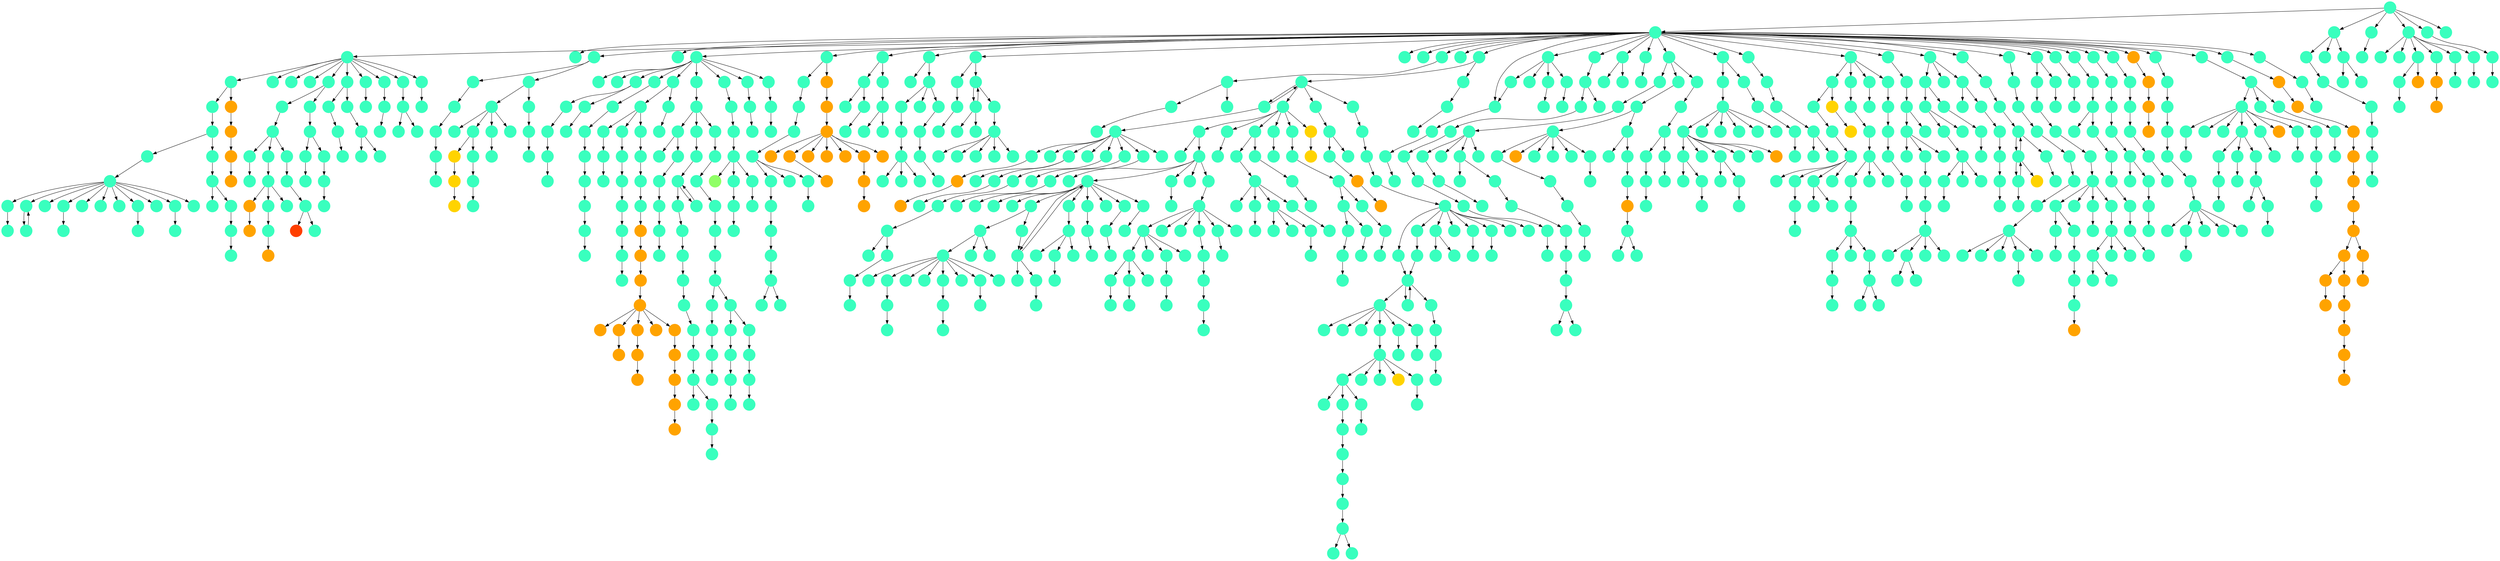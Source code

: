 digraph{
0 [tooltip = "K", penwidth = 0, style = filled, fillcolor = "#39ffbe", shape = circle, label = ""]
1 [tooltip = "K", penwidth = 0, style = filled, fillcolor = "#39ffbe", shape = circle, label = ""]
2 [tooltip = "K", penwidth = 0, style = filled, fillcolor = "#39ffbe", shape = circle, label = ""]
3 [tooltip = "K", penwidth = 0, style = filled, fillcolor = "#39ffbe", shape = circle, label = ""]
4 [tooltip = "K", penwidth = 0, style = filled, fillcolor = "#39ffbe", shape = circle, label = ""]
5 [tooltip = "K", penwidth = 0, style = filled, fillcolor = "#39ffbe", shape = circle, label = ""]
6 [tooltip = "K", penwidth = 0, style = filled, fillcolor = "#39ffbe", shape = circle, label = ""]
7 [tooltip = "K", penwidth = 0, style = filled, fillcolor = "#39ffbe", shape = circle, label = ""]
8 [tooltip = "K", penwidth = 0, style = filled, fillcolor = "#39ffbe", shape = circle, label = ""]
9 [tooltip = "K", penwidth = 0, style = filled, fillcolor = "#39ffbe", shape = circle, label = ""]
10 [tooltip = "K", penwidth = 0, style = filled, fillcolor = "#39ffbe", shape = circle, label = ""]
11 [tooltip = "K", penwidth = 0, style = filled, fillcolor = "#39ffbe", shape = circle, label = ""]
12 [tooltip = "K", penwidth = 0, style = filled, fillcolor = "#39ffbe", shape = circle, label = ""]
13 [tooltip = "K", penwidth = 0, style = filled, fillcolor = "#39ffbe", shape = circle, label = ""]
14 [tooltip = "K", penwidth = 0, style = filled, fillcolor = "#39ffbe", shape = circle, label = ""]
15 [tooltip = "K", penwidth = 0, style = filled, fillcolor = "#39ffbe", shape = circle, label = ""]
16 [tooltip = "K", penwidth = 0, style = filled, fillcolor = "#39ffbe", shape = circle, label = ""]
17 [tooltip = "K", penwidth = 0, style = filled, fillcolor = "#39ffbe", shape = circle, label = ""]
18 [tooltip = "K", penwidth = 0, style = filled, fillcolor = "#39ffbe", shape = circle, label = ""]
19 [tooltip = "K", penwidth = 0, style = filled, fillcolor = "#39ffbe", shape = circle, label = ""]
20 [tooltip = "K", penwidth = 0, style = filled, fillcolor = "#39ffbe", shape = circle, label = ""]
21 [tooltip = "K", penwidth = 0, style = filled, fillcolor = "#39ffbe", shape = circle, label = ""]
22 [tooltip = "K", penwidth = 0, style = filled, fillcolor = "#39ffbe", shape = circle, label = ""]
23 [tooltip = "K", penwidth = 0, style = filled, fillcolor = "#39ffbe", shape = circle, label = ""]
24 [tooltip = "K", penwidth = 0, style = filled, fillcolor = "#39ffbe", shape = circle, label = ""]
25 [tooltip = "K", penwidth = 0, style = filled, fillcolor = "#39ffbe", shape = circle, label = ""]
26 [tooltip = "K", penwidth = 0, style = filled, fillcolor = "#39ffbe", shape = circle, label = ""]
27 [tooltip = "K", penwidth = 0, style = filled, fillcolor = "#39ffbe", shape = circle, label = ""]
28 [tooltip = "K", penwidth = 0, style = filled, fillcolor = "#39ffbe", shape = circle, label = ""]
29 [tooltip = "K", penwidth = 0, style = filled, fillcolor = "#39ffbe", shape = circle, label = ""]
30 [tooltip = "K", penwidth = 0, style = filled, fillcolor = "#39ffbe", shape = circle, label = ""]
31 [tooltip = "K", penwidth = 0, style = filled, fillcolor = "#39ffbe", shape = circle, label = ""]
32 [tooltip = "K", penwidth = 0, style = filled, fillcolor = "#39ffbe", shape = circle, label = ""]
33 [tooltip = "K", penwidth = 0, style = filled, fillcolor = "#39ffbe", shape = circle, label = ""]
34 [tooltip = "K", penwidth = 0, style = filled, fillcolor = "#39ffbe", shape = circle, label = ""]
35 [tooltip = "K", penwidth = 0, style = filled, fillcolor = "#39ffbe", shape = circle, label = ""]
36 [tooltip = "K", penwidth = 0, style = filled, fillcolor = "#39ffbe", shape = circle, label = ""]
37 [tooltip = "K", penwidth = 0, style = filled, fillcolor = "#39ffbe", shape = circle, label = ""]
38 [tooltip = "K", penwidth = 0, style = filled, fillcolor = "#39ffbe", shape = circle, label = ""]
39 [tooltip = "K", penwidth = 0, style = filled, fillcolor = "#39ffbe", shape = circle, label = ""]
40 [tooltip = "K", penwidth = 0, style = filled, fillcolor = "#39ffbe", shape = circle, label = ""]
41 [tooltip = "K", penwidth = 0, style = filled, fillcolor = "#39ffbe", shape = circle, label = ""]
42 [tooltip = "K", penwidth = 0, style = filled, fillcolor = "#39ffbe", shape = circle, label = ""]
43 [tooltip = "K", penwidth = 0, style = filled, fillcolor = "#39ffbe", shape = circle, label = ""]
44 [tooltip = "K", penwidth = 0, style = filled, fillcolor = "#39ffbe", shape = circle, label = ""]
45 [tooltip = "K", penwidth = 0, style = filled, fillcolor = "#39ffbe", shape = circle, label = ""]
46 [tooltip = "K", penwidth = 0, style = filled, fillcolor = "#39ffbe", shape = circle, label = ""]
47 [tooltip = "K", penwidth = 0, style = filled, fillcolor = "#39ffbe", shape = circle, label = ""]
48 [tooltip = "K", penwidth = 0, style = filled, fillcolor = "#39ffbe", shape = circle, label = ""]
49 [tooltip = "K", penwidth = 0, style = filled, fillcolor = "#39ffbe", shape = circle, label = ""]
50 [tooltip = "R", penwidth = 0, style = filled, fillcolor = "#ffa300", shape = circle, label = ""]
51 [tooltip = "K", penwidth = 0, style = filled, fillcolor = "#39ffbe", shape = circle, label = ""]
52 [tooltip = "K", penwidth = 0, style = filled, fillcolor = "#39ffbe", shape = circle, label = ""]
53 [tooltip = "K", penwidth = 0, style = filled, fillcolor = "#39ffbe", shape = circle, label = ""]
54 [tooltip = "Q", penwidth = 0, style = filled, fillcolor = "#ffd300", shape = circle, label = ""]
55 [tooltip = "K", penwidth = 0, style = filled, fillcolor = "#39ffbe", shape = circle, label = ""]
56 [tooltip = "K", penwidth = 0, style = filled, fillcolor = "#39ffbe", shape = circle, label = ""]
57 [tooltip = "K", penwidth = 0, style = filled, fillcolor = "#39ffbe", shape = circle, label = ""]
58 [tooltip = "K", penwidth = 0, style = filled, fillcolor = "#39ffbe", shape = circle, label = ""]
59 [tooltip = "K", penwidth = 0, style = filled, fillcolor = "#39ffbe", shape = circle, label = ""]
60 [tooltip = "K", penwidth = 0, style = filled, fillcolor = "#39ffbe", shape = circle, label = ""]
61 [tooltip = "K", penwidth = 0, style = filled, fillcolor = "#39ffbe", shape = circle, label = ""]
62 [tooltip = "K", penwidth = 0, style = filled, fillcolor = "#39ffbe", shape = circle, label = ""]
63 [tooltip = "K", penwidth = 0, style = filled, fillcolor = "#39ffbe", shape = circle, label = ""]
64 [tooltip = "K", penwidth = 0, style = filled, fillcolor = "#39ffbe", shape = circle, label = ""]
65 [tooltip = "K", penwidth = 0, style = filled, fillcolor = "#39ffbe", shape = circle, label = ""]
66 [tooltip = "K", penwidth = 0, style = filled, fillcolor = "#39ffbe", shape = circle, label = ""]
67 [tooltip = "K", penwidth = 0, style = filled, fillcolor = "#39ffbe", shape = circle, label = ""]
68 [tooltip = "K", penwidth = 0, style = filled, fillcolor = "#39ffbe", shape = circle, label = ""]
69 [tooltip = "K", penwidth = 0, style = filled, fillcolor = "#39ffbe", shape = circle, label = ""]
70 [tooltip = "K", penwidth = 0, style = filled, fillcolor = "#39ffbe", shape = circle, label = ""]
71 [tooltip = "K", penwidth = 0, style = filled, fillcolor = "#39ffbe", shape = circle, label = ""]
72 [tooltip = "K", penwidth = 0, style = filled, fillcolor = "#39ffbe", shape = circle, label = ""]
73 [tooltip = "K", penwidth = 0, style = filled, fillcolor = "#39ffbe", shape = circle, label = ""]
74 [tooltip = "K", penwidth = 0, style = filled, fillcolor = "#39ffbe", shape = circle, label = ""]
75 [tooltip = "K", penwidth = 0, style = filled, fillcolor = "#39ffbe", shape = circle, label = ""]
76 [tooltip = "K", penwidth = 0, style = filled, fillcolor = "#39ffbe", shape = circle, label = ""]
77 [tooltip = "K", penwidth = 0, style = filled, fillcolor = "#39ffbe", shape = circle, label = ""]
78 [tooltip = "K", penwidth = 0, style = filled, fillcolor = "#39ffbe", shape = circle, label = ""]
79 [tooltip = "K", penwidth = 0, style = filled, fillcolor = "#39ffbe", shape = circle, label = ""]
80 [tooltip = "K", penwidth = 0, style = filled, fillcolor = "#39ffbe", shape = circle, label = ""]
81 [tooltip = "K", penwidth = 0, style = filled, fillcolor = "#39ffbe", shape = circle, label = ""]
82 [tooltip = "K", penwidth = 0, style = filled, fillcolor = "#39ffbe", shape = circle, label = ""]
83 [tooltip = "K", penwidth = 0, style = filled, fillcolor = "#39ffbe", shape = circle, label = ""]
84 [tooltip = "K", penwidth = 0, style = filled, fillcolor = "#39ffbe", shape = circle, label = ""]
85 [tooltip = "K", penwidth = 0, style = filled, fillcolor = "#39ffbe", shape = circle, label = ""]
86 [tooltip = "K", penwidth = 0, style = filled, fillcolor = "#39ffbe", shape = circle, label = ""]
87 [tooltip = "K", penwidth = 0, style = filled, fillcolor = "#39ffbe", shape = circle, label = ""]
88 [tooltip = "K", penwidth = 0, style = filled, fillcolor = "#39ffbe", shape = circle, label = ""]
89 [tooltip = "K", penwidth = 0, style = filled, fillcolor = "#39ffbe", shape = circle, label = ""]
90 [tooltip = "K", penwidth = 0, style = filled, fillcolor = "#39ffbe", shape = circle, label = ""]
91 [tooltip = "K", penwidth = 0, style = filled, fillcolor = "#39ffbe", shape = circle, label = ""]
92 [tooltip = "K", penwidth = 0, style = filled, fillcolor = "#39ffbe", shape = circle, label = ""]
93 [tooltip = "K", penwidth = 0, style = filled, fillcolor = "#39ffbe", shape = circle, label = ""]
94 [tooltip = "K", penwidth = 0, style = filled, fillcolor = "#39ffbe", shape = circle, label = ""]
95 [tooltip = "K", penwidth = 0, style = filled, fillcolor = "#39ffbe", shape = circle, label = ""]
96 [tooltip = "K", penwidth = 0, style = filled, fillcolor = "#39ffbe", shape = circle, label = ""]
97 [tooltip = "K", penwidth = 0, style = filled, fillcolor = "#39ffbe", shape = circle, label = ""]
98 [tooltip = "K", penwidth = 0, style = filled, fillcolor = "#39ffbe", shape = circle, label = ""]
99 [tooltip = "K", penwidth = 0, style = filled, fillcolor = "#39ffbe", shape = circle, label = ""]
100 [tooltip = "K", penwidth = 0, style = filled, fillcolor = "#39ffbe", shape = circle, label = ""]
101 [tooltip = "K", penwidth = 0, style = filled, fillcolor = "#39ffbe", shape = circle, label = ""]
102 [tooltip = "K", penwidth = 0, style = filled, fillcolor = "#39ffbe", shape = circle, label = ""]
103 [tooltip = "K", penwidth = 0, style = filled, fillcolor = "#39ffbe", shape = circle, label = ""]
104 [tooltip = "K", penwidth = 0, style = filled, fillcolor = "#39ffbe", shape = circle, label = ""]
105 [tooltip = "K", penwidth = 0, style = filled, fillcolor = "#39ffbe", shape = circle, label = ""]
106 [tooltip = "K", penwidth = 0, style = filled, fillcolor = "#39ffbe", shape = circle, label = ""]
107 [tooltip = "K", penwidth = 0, style = filled, fillcolor = "#39ffbe", shape = circle, label = ""]
108 [tooltip = "K", penwidth = 0, style = filled, fillcolor = "#39ffbe", shape = circle, label = ""]
109 [tooltip = "K", penwidth = 0, style = filled, fillcolor = "#39ffbe", shape = circle, label = ""]
110 [tooltip = "K", penwidth = 0, style = filled, fillcolor = "#39ffbe", shape = circle, label = ""]
111 [tooltip = "M", penwidth = 0, style = filled, fillcolor = "#90ff66", shape = circle, label = ""]
112 [tooltip = "R", penwidth = 0, style = filled, fillcolor = "#ffa300", shape = circle, label = ""]
113 [tooltip = "K", penwidth = 0, style = filled, fillcolor = "#39ffbe", shape = circle, label = ""]
114 [tooltip = "K", penwidth = 0, style = filled, fillcolor = "#39ffbe", shape = circle, label = ""]
115 [tooltip = "K", penwidth = 0, style = filled, fillcolor = "#39ffbe", shape = circle, label = ""]
116 [tooltip = "R", penwidth = 0, style = filled, fillcolor = "#ffa300", shape = circle, label = ""]
117 [tooltip = "K", penwidth = 0, style = filled, fillcolor = "#39ffbe", shape = circle, label = ""]
118 [tooltip = "K", penwidth = 0, style = filled, fillcolor = "#39ffbe", shape = circle, label = ""]
119 [tooltip = "R", penwidth = 0, style = filled, fillcolor = "#ffa300", shape = circle, label = ""]
120 [tooltip = "K", penwidth = 0, style = filled, fillcolor = "#39ffbe", shape = circle, label = ""]
121 [tooltip = "K", penwidth = 0, style = filled, fillcolor = "#39ffbe", shape = circle, label = ""]
122 [tooltip = "K", penwidth = 0, style = filled, fillcolor = "#39ffbe", shape = circle, label = ""]
123 [tooltip = "K", penwidth = 0, style = filled, fillcolor = "#39ffbe", shape = circle, label = ""]
124 [tooltip = "K", penwidth = 0, style = filled, fillcolor = "#39ffbe", shape = circle, label = ""]
125 [tooltip = "K", penwidth = 0, style = filled, fillcolor = "#39ffbe", shape = circle, label = ""]
126 [tooltip = "K", penwidth = 0, style = filled, fillcolor = "#39ffbe", shape = circle, label = ""]
127 [tooltip = "K", penwidth = 0, style = filled, fillcolor = "#39ffbe", shape = circle, label = ""]
128 [tooltip = "K", penwidth = 0, style = filled, fillcolor = "#39ffbe", shape = circle, label = ""]
129 [tooltip = "R", penwidth = 0, style = filled, fillcolor = "#ffa300", shape = circle, label = ""]
130 [tooltip = "K", penwidth = 0, style = filled, fillcolor = "#39ffbe", shape = circle, label = ""]
131 [tooltip = "K", penwidth = 0, style = filled, fillcolor = "#39ffbe", shape = circle, label = ""]
132 [tooltip = "K", penwidth = 0, style = filled, fillcolor = "#39ffbe", shape = circle, label = ""]
133 [tooltip = "K", penwidth = 0, style = filled, fillcolor = "#39ffbe", shape = circle, label = ""]
134 [tooltip = "K", penwidth = 0, style = filled, fillcolor = "#39ffbe", shape = circle, label = ""]
135 [tooltip = "K", penwidth = 0, style = filled, fillcolor = "#39ffbe", shape = circle, label = ""]
136 [tooltip = "K", penwidth = 0, style = filled, fillcolor = "#39ffbe", shape = circle, label = ""]
137 [tooltip = "K", penwidth = 0, style = filled, fillcolor = "#39ffbe", shape = circle, label = ""]
138 [tooltip = "K", penwidth = 0, style = filled, fillcolor = "#39ffbe", shape = circle, label = ""]
139 [tooltip = "K", penwidth = 0, style = filled, fillcolor = "#39ffbe", shape = circle, label = ""]
140 [tooltip = "K", penwidth = 0, style = filled, fillcolor = "#39ffbe", shape = circle, label = ""]
141 [tooltip = "K", penwidth = 0, style = filled, fillcolor = "#39ffbe", shape = circle, label = ""]
142 [tooltip = "K", penwidth = 0, style = filled, fillcolor = "#39ffbe", shape = circle, label = ""]
143 [tooltip = "K", penwidth = 0, style = filled, fillcolor = "#39ffbe", shape = circle, label = ""]
144 [tooltip = "K", penwidth = 0, style = filled, fillcolor = "#39ffbe", shape = circle, label = ""]
145 [tooltip = "K", penwidth = 0, style = filled, fillcolor = "#39ffbe", shape = circle, label = ""]
146 [tooltip = "K", penwidth = 0, style = filled, fillcolor = "#39ffbe", shape = circle, label = ""]
147 [tooltip = "K", penwidth = 0, style = filled, fillcolor = "#39ffbe", shape = circle, label = ""]
148 [tooltip = "K", penwidth = 0, style = filled, fillcolor = "#39ffbe", shape = circle, label = ""]
149 [tooltip = "K", penwidth = 0, style = filled, fillcolor = "#39ffbe", shape = circle, label = ""]
150 [tooltip = "K", penwidth = 0, style = filled, fillcolor = "#39ffbe", shape = circle, label = ""]
151 [tooltip = "K", penwidth = 0, style = filled, fillcolor = "#39ffbe", shape = circle, label = ""]
152 [tooltip = "K", penwidth = 0, style = filled, fillcolor = "#39ffbe", shape = circle, label = ""]
153 [tooltip = "K", penwidth = 0, style = filled, fillcolor = "#39ffbe", shape = circle, label = ""]
154 [tooltip = "K", penwidth = 0, style = filled, fillcolor = "#39ffbe", shape = circle, label = ""]
155 [tooltip = "K", penwidth = 0, style = filled, fillcolor = "#39ffbe", shape = circle, label = ""]
156 [tooltip = "K", penwidth = 0, style = filled, fillcolor = "#39ffbe", shape = circle, label = ""]
157 [tooltip = "K", penwidth = 0, style = filled, fillcolor = "#39ffbe", shape = circle, label = ""]
158 [tooltip = "K", penwidth = 0, style = filled, fillcolor = "#39ffbe", shape = circle, label = ""]
159 [tooltip = "K", penwidth = 0, style = filled, fillcolor = "#39ffbe", shape = circle, label = ""]
160 [tooltip = "R", penwidth = 0, style = filled, fillcolor = "#ffa300", shape = circle, label = ""]
161 [tooltip = "K", penwidth = 0, style = filled, fillcolor = "#39ffbe", shape = circle, label = ""]
162 [tooltip = "K", penwidth = 0, style = filled, fillcolor = "#39ffbe", shape = circle, label = ""]
163 [tooltip = "K", penwidth = 0, style = filled, fillcolor = "#39ffbe", shape = circle, label = ""]
164 [tooltip = "K", penwidth = 0, style = filled, fillcolor = "#39ffbe", shape = circle, label = ""]
165 [tooltip = "K", penwidth = 0, style = filled, fillcolor = "#39ffbe", shape = circle, label = ""]
166 [tooltip = "K", penwidth = 0, style = filled, fillcolor = "#39ffbe", shape = circle, label = ""]
167 [tooltip = "K", penwidth = 0, style = filled, fillcolor = "#39ffbe", shape = circle, label = ""]
168 [tooltip = "K", penwidth = 0, style = filled, fillcolor = "#39ffbe", shape = circle, label = ""]
169 [tooltip = "K", penwidth = 0, style = filled, fillcolor = "#39ffbe", shape = circle, label = ""]
170 [tooltip = "K", penwidth = 0, style = filled, fillcolor = "#39ffbe", shape = circle, label = ""]
171 [tooltip = "K", penwidth = 0, style = filled, fillcolor = "#39ffbe", shape = circle, label = ""]
172 [tooltip = "K", penwidth = 0, style = filled, fillcolor = "#39ffbe", shape = circle, label = ""]
173 [tooltip = "K", penwidth = 0, style = filled, fillcolor = "#39ffbe", shape = circle, label = ""]
174 [tooltip = "K", penwidth = 0, style = filled, fillcolor = "#39ffbe", shape = circle, label = ""]
175 [tooltip = "K", penwidth = 0, style = filled, fillcolor = "#39ffbe", shape = circle, label = ""]
176 [tooltip = "K", penwidth = 0, style = filled, fillcolor = "#39ffbe", shape = circle, label = ""]
177 [tooltip = "K", penwidth = 0, style = filled, fillcolor = "#39ffbe", shape = circle, label = ""]
178 [tooltip = "K", penwidth = 0, style = filled, fillcolor = "#39ffbe", shape = circle, label = ""]
179 [tooltip = "K", penwidth = 0, style = filled, fillcolor = "#39ffbe", shape = circle, label = ""]
180 [tooltip = "K", penwidth = 0, style = filled, fillcolor = "#39ffbe", shape = circle, label = ""]
181 [tooltip = "K", penwidth = 0, style = filled, fillcolor = "#39ffbe", shape = circle, label = ""]
182 [tooltip = "K", penwidth = 0, style = filled, fillcolor = "#39ffbe", shape = circle, label = ""]
183 [tooltip = "K", penwidth = 0, style = filled, fillcolor = "#39ffbe", shape = circle, label = ""]
184 [tooltip = "K", penwidth = 0, style = filled, fillcolor = "#39ffbe", shape = circle, label = ""]
185 [tooltip = "K", penwidth = 0, style = filled, fillcolor = "#39ffbe", shape = circle, label = ""]
186 [tooltip = "K", penwidth = 0, style = filled, fillcolor = "#39ffbe", shape = circle, label = ""]
187 [tooltip = "K", penwidth = 0, style = filled, fillcolor = "#39ffbe", shape = circle, label = ""]
188 [tooltip = "K", penwidth = 0, style = filled, fillcolor = "#39ffbe", shape = circle, label = ""]
189 [tooltip = "K", penwidth = 0, style = filled, fillcolor = "#39ffbe", shape = circle, label = ""]
190 [tooltip = "K", penwidth = 0, style = filled, fillcolor = "#39ffbe", shape = circle, label = ""]
191 [tooltip = "K", penwidth = 0, style = filled, fillcolor = "#39ffbe", shape = circle, label = ""]
192 [tooltip = "K", penwidth = 0, style = filled, fillcolor = "#39ffbe", shape = circle, label = ""]
193 [tooltip = "K", penwidth = 0, style = filled, fillcolor = "#39ffbe", shape = circle, label = ""]
194 [tooltip = "K", penwidth = 0, style = filled, fillcolor = "#39ffbe", shape = circle, label = ""]
195 [tooltip = "K", penwidth = 0, style = filled, fillcolor = "#39ffbe", shape = circle, label = ""]
196 [tooltip = "K", penwidth = 0, style = filled, fillcolor = "#39ffbe", shape = circle, label = ""]
197 [tooltip = "K", penwidth = 0, style = filled, fillcolor = "#39ffbe", shape = circle, label = ""]
198 [tooltip = "K", penwidth = 0, style = filled, fillcolor = "#39ffbe", shape = circle, label = ""]
199 [tooltip = "K", penwidth = 0, style = filled, fillcolor = "#39ffbe", shape = circle, label = ""]
200 [tooltip = "K", penwidth = 0, style = filled, fillcolor = "#39ffbe", shape = circle, label = ""]
201 [tooltip = "K", penwidth = 0, style = filled, fillcolor = "#39ffbe", shape = circle, label = ""]
202 [tooltip = "K", penwidth = 0, style = filled, fillcolor = "#39ffbe", shape = circle, label = ""]
203 [tooltip = "K", penwidth = 0, style = filled, fillcolor = "#39ffbe", shape = circle, label = ""]
204 [tooltip = "K", penwidth = 0, style = filled, fillcolor = "#39ffbe", shape = circle, label = ""]
205 [tooltip = "K", penwidth = 0, style = filled, fillcolor = "#39ffbe", shape = circle, label = ""]
206 [tooltip = "K", penwidth = 0, style = filled, fillcolor = "#39ffbe", shape = circle, label = ""]
207 [tooltip = "K", penwidth = 0, style = filled, fillcolor = "#39ffbe", shape = circle, label = ""]
208 [tooltip = "K", penwidth = 0, style = filled, fillcolor = "#39ffbe", shape = circle, label = ""]
209 [tooltip = "K", penwidth = 0, style = filled, fillcolor = "#39ffbe", shape = circle, label = ""]
210 [tooltip = "K", penwidth = 0, style = filled, fillcolor = "#39ffbe", shape = circle, label = ""]
211 [tooltip = "Q", penwidth = 0, style = filled, fillcolor = "#ffd300", shape = circle, label = ""]
212 [tooltip = "K", penwidth = 0, style = filled, fillcolor = "#39ffbe", shape = circle, label = ""]
213 [tooltip = "K", penwidth = 0, style = filled, fillcolor = "#39ffbe", shape = circle, label = ""]
214 [tooltip = "K", penwidth = 0, style = filled, fillcolor = "#39ffbe", shape = circle, label = ""]
215 [tooltip = "K", penwidth = 0, style = filled, fillcolor = "#39ffbe", shape = circle, label = ""]
216 [tooltip = "K", penwidth = 0, style = filled, fillcolor = "#39ffbe", shape = circle, label = ""]
217 [tooltip = "K", penwidth = 0, style = filled, fillcolor = "#39ffbe", shape = circle, label = ""]
218 [tooltip = "K", penwidth = 0, style = filled, fillcolor = "#39ffbe", shape = circle, label = ""]
219 [tooltip = "K", penwidth = 0, style = filled, fillcolor = "#39ffbe", shape = circle, label = ""]
220 [tooltip = "K", penwidth = 0, style = filled, fillcolor = "#39ffbe", shape = circle, label = ""]
221 [tooltip = "K", penwidth = 0, style = filled, fillcolor = "#39ffbe", shape = circle, label = ""]
222 [tooltip = "K", penwidth = 0, style = filled, fillcolor = "#39ffbe", shape = circle, label = ""]
223 [tooltip = "K", penwidth = 0, style = filled, fillcolor = "#39ffbe", shape = circle, label = ""]
224 [tooltip = "K", penwidth = 0, style = filled, fillcolor = "#39ffbe", shape = circle, label = ""]
225 [tooltip = "K", penwidth = 0, style = filled, fillcolor = "#39ffbe", shape = circle, label = ""]
226 [tooltip = "K", penwidth = 0, style = filled, fillcolor = "#39ffbe", shape = circle, label = ""]
227 [tooltip = "Q", penwidth = 0, style = filled, fillcolor = "#ffd300", shape = circle, label = ""]
228 [tooltip = "K", penwidth = 0, style = filled, fillcolor = "#39ffbe", shape = circle, label = ""]
229 [tooltip = "K", penwidth = 0, style = filled, fillcolor = "#39ffbe", shape = circle, label = ""]
230 [tooltip = "K", penwidth = 0, style = filled, fillcolor = "#39ffbe", shape = circle, label = ""]
231 [tooltip = "K", penwidth = 0, style = filled, fillcolor = "#39ffbe", shape = circle, label = ""]
232 [tooltip = "K", penwidth = 0, style = filled, fillcolor = "#39ffbe", shape = circle, label = ""]
233 [tooltip = "K", penwidth = 0, style = filled, fillcolor = "#39ffbe", shape = circle, label = ""]
234 [tooltip = "K", penwidth = 0, style = filled, fillcolor = "#39ffbe", shape = circle, label = ""]
235 [tooltip = "K", penwidth = 0, style = filled, fillcolor = "#39ffbe", shape = circle, label = ""]
236 [tooltip = "K", penwidth = 0, style = filled, fillcolor = "#39ffbe", shape = circle, label = ""]
237 [tooltip = "K", penwidth = 0, style = filled, fillcolor = "#39ffbe", shape = circle, label = ""]
238 [tooltip = "K", penwidth = 0, style = filled, fillcolor = "#39ffbe", shape = circle, label = ""]
239 [tooltip = "K", penwidth = 0, style = filled, fillcolor = "#39ffbe", shape = circle, label = ""]
240 [tooltip = "K", penwidth = 0, style = filled, fillcolor = "#39ffbe", shape = circle, label = ""]
241 [tooltip = "K", penwidth = 0, style = filled, fillcolor = "#39ffbe", shape = circle, label = ""]
242 [tooltip = "K", penwidth = 0, style = filled, fillcolor = "#39ffbe", shape = circle, label = ""]
243 [tooltip = "K", penwidth = 0, style = filled, fillcolor = "#39ffbe", shape = circle, label = ""]
244 [tooltip = "K", penwidth = 0, style = filled, fillcolor = "#39ffbe", shape = circle, label = ""]
245 [tooltip = "K", penwidth = 0, style = filled, fillcolor = "#39ffbe", shape = circle, label = ""]
246 [tooltip = "R", penwidth = 0, style = filled, fillcolor = "#ffa300", shape = circle, label = ""]
247 [tooltip = "K", penwidth = 0, style = filled, fillcolor = "#39ffbe", shape = circle, label = ""]
248 [tooltip = "K", penwidth = 0, style = filled, fillcolor = "#39ffbe", shape = circle, label = ""]
249 [tooltip = "K", penwidth = 0, style = filled, fillcolor = "#39ffbe", shape = circle, label = ""]
250 [tooltip = "K", penwidth = 0, style = filled, fillcolor = "#39ffbe", shape = circle, label = ""]
251 [tooltip = "Q", penwidth = 0, style = filled, fillcolor = "#ffd300", shape = circle, label = ""]
252 [tooltip = "K", penwidth = 0, style = filled, fillcolor = "#39ffbe", shape = circle, label = ""]
253 [tooltip = "R", penwidth = 0, style = filled, fillcolor = "#ffa300", shape = circle, label = ""]
254 [tooltip = "K", penwidth = 0, style = filled, fillcolor = "#39ffbe", shape = circle, label = ""]
255 [tooltip = "K", penwidth = 0, style = filled, fillcolor = "#39ffbe", shape = circle, label = ""]
256 [tooltip = "K", penwidth = 0, style = filled, fillcolor = "#39ffbe", shape = circle, label = ""]
257 [tooltip = "K", penwidth = 0, style = filled, fillcolor = "#39ffbe", shape = circle, label = ""]
258 [tooltip = "K", penwidth = 0, style = filled, fillcolor = "#39ffbe", shape = circle, label = ""]
259 [tooltip = "K", penwidth = 0, style = filled, fillcolor = "#39ffbe", shape = circle, label = ""]
260 [tooltip = "K", penwidth = 0, style = filled, fillcolor = "#39ffbe", shape = circle, label = ""]
261 [tooltip = "K", penwidth = 0, style = filled, fillcolor = "#39ffbe", shape = circle, label = ""]
262 [tooltip = "K", penwidth = 0, style = filled, fillcolor = "#39ffbe", shape = circle, label = ""]
263 [tooltip = "K", penwidth = 0, style = filled, fillcolor = "#39ffbe", shape = circle, label = ""]
264 [tooltip = "K", penwidth = 0, style = filled, fillcolor = "#39ffbe", shape = circle, label = ""]
265 [tooltip = "K", penwidth = 0, style = filled, fillcolor = "#39ffbe", shape = circle, label = ""]
266 [tooltip = "K", penwidth = 0, style = filled, fillcolor = "#39ffbe", shape = circle, label = ""]
267 [tooltip = "K", penwidth = 0, style = filled, fillcolor = "#39ffbe", shape = circle, label = ""]
268 [tooltip = "K", penwidth = 0, style = filled, fillcolor = "#39ffbe", shape = circle, label = ""]
269 [tooltip = "K", penwidth = 0, style = filled, fillcolor = "#39ffbe", shape = circle, label = ""]
270 [tooltip = "K", penwidth = 0, style = filled, fillcolor = "#39ffbe", shape = circle, label = ""]
271 [tooltip = "K", penwidth = 0, style = filled, fillcolor = "#39ffbe", shape = circle, label = ""]
272 [tooltip = "K", penwidth = 0, style = filled, fillcolor = "#39ffbe", shape = circle, label = ""]
273 [tooltip = "K", penwidth = 0, style = filled, fillcolor = "#39ffbe", shape = circle, label = ""]
274 [tooltip = "K", penwidth = 0, style = filled, fillcolor = "#39ffbe", shape = circle, label = ""]
275 [tooltip = "K", penwidth = 0, style = filled, fillcolor = "#39ffbe", shape = circle, label = ""]
276 [tooltip = "K", penwidth = 0, style = filled, fillcolor = "#39ffbe", shape = circle, label = ""]
277 [tooltip = "K", penwidth = 0, style = filled, fillcolor = "#39ffbe", shape = circle, label = ""]
278 [tooltip = "K", penwidth = 0, style = filled, fillcolor = "#39ffbe", shape = circle, label = ""]
279 [tooltip = "K", penwidth = 0, style = filled, fillcolor = "#39ffbe", shape = circle, label = ""]
280 [tooltip = "K", penwidth = 0, style = filled, fillcolor = "#39ffbe", shape = circle, label = ""]
281 [tooltip = "K", penwidth = 0, style = filled, fillcolor = "#39ffbe", shape = circle, label = ""]
282 [tooltip = "K", penwidth = 0, style = filled, fillcolor = "#39ffbe", shape = circle, label = ""]
283 [tooltip = "K", penwidth = 0, style = filled, fillcolor = "#39ffbe", shape = circle, label = ""]
284 [tooltip = "K", penwidth = 0, style = filled, fillcolor = "#39ffbe", shape = circle, label = ""]
285 [tooltip = "K", penwidth = 0, style = filled, fillcolor = "#39ffbe", shape = circle, label = ""]
286 [tooltip = "K", penwidth = 0, style = filled, fillcolor = "#39ffbe", shape = circle, label = ""]
287 [tooltip = "K", penwidth = 0, style = filled, fillcolor = "#39ffbe", shape = circle, label = ""]
288 [tooltip = "K", penwidth = 0, style = filled, fillcolor = "#39ffbe", shape = circle, label = ""]
289 [tooltip = "K", penwidth = 0, style = filled, fillcolor = "#39ffbe", shape = circle, label = ""]
290 [tooltip = "K", penwidth = 0, style = filled, fillcolor = "#39ffbe", shape = circle, label = ""]
291 [tooltip = "K", penwidth = 0, style = filled, fillcolor = "#39ffbe", shape = circle, label = ""]
292 [tooltip = "K", penwidth = 0, style = filled, fillcolor = "#39ffbe", shape = circle, label = ""]
293 [tooltip = "K", penwidth = 0, style = filled, fillcolor = "#39ffbe", shape = circle, label = ""]
294 [tooltip = "K", penwidth = 0, style = filled, fillcolor = "#39ffbe", shape = circle, label = ""]
295 [tooltip = "R", penwidth = 0, style = filled, fillcolor = "#ffa300", shape = circle, label = ""]
296 [tooltip = "K", penwidth = 0, style = filled, fillcolor = "#39ffbe", shape = circle, label = ""]
297 [tooltip = "K", penwidth = 0, style = filled, fillcolor = "#39ffbe", shape = circle, label = ""]
298 [tooltip = "K", penwidth = 0, style = filled, fillcolor = "#39ffbe", shape = circle, label = ""]
299 [tooltip = "K", penwidth = 0, style = filled, fillcolor = "#39ffbe", shape = circle, label = ""]
300 [tooltip = "K", penwidth = 0, style = filled, fillcolor = "#39ffbe", shape = circle, label = ""]
301 [tooltip = "K", penwidth = 0, style = filled, fillcolor = "#39ffbe", shape = circle, label = ""]
302 [tooltip = "K", penwidth = 0, style = filled, fillcolor = "#39ffbe", shape = circle, label = ""]
303 [tooltip = "K", penwidth = 0, style = filled, fillcolor = "#39ffbe", shape = circle, label = ""]
304 [tooltip = "K", penwidth = 0, style = filled, fillcolor = "#39ffbe", shape = circle, label = ""]
305 [tooltip = "K", penwidth = 0, style = filled, fillcolor = "#39ffbe", shape = circle, label = ""]
306 [tooltip = "K", penwidth = 0, style = filled, fillcolor = "#39ffbe", shape = circle, label = ""]
307 [tooltip = "K", penwidth = 0, style = filled, fillcolor = "#39ffbe", shape = circle, label = ""]
308 [tooltip = "K", penwidth = 0, style = filled, fillcolor = "#39ffbe", shape = circle, label = ""]
309 [tooltip = "K", penwidth = 0, style = filled, fillcolor = "#39ffbe", shape = circle, label = ""]
310 [tooltip = "K", penwidth = 0, style = filled, fillcolor = "#39ffbe", shape = circle, label = ""]
311 [tooltip = "K", penwidth = 0, style = filled, fillcolor = "#39ffbe", shape = circle, label = ""]
312 [tooltip = "K", penwidth = 0, style = filled, fillcolor = "#39ffbe", shape = circle, label = ""]
313 [tooltip = "K", penwidth = 0, style = filled, fillcolor = "#39ffbe", shape = circle, label = ""]
314 [tooltip = "K", penwidth = 0, style = filled, fillcolor = "#39ffbe", shape = circle, label = ""]
315 [tooltip = "K", penwidth = 0, style = filled, fillcolor = "#39ffbe", shape = circle, label = ""]
316 [tooltip = "K", penwidth = 0, style = filled, fillcolor = "#39ffbe", shape = circle, label = ""]
317 [tooltip = "K", penwidth = 0, style = filled, fillcolor = "#39ffbe", shape = circle, label = ""]
318 [tooltip = "K", penwidth = 0, style = filled, fillcolor = "#39ffbe", shape = circle, label = ""]
319 [tooltip = "K", penwidth = 0, style = filled, fillcolor = "#39ffbe", shape = circle, label = ""]
320 [tooltip = "K", penwidth = 0, style = filled, fillcolor = "#39ffbe", shape = circle, label = ""]
321 [tooltip = "K", penwidth = 0, style = filled, fillcolor = "#39ffbe", shape = circle, label = ""]
322 [tooltip = "K", penwidth = 0, style = filled, fillcolor = "#39ffbe", shape = circle, label = ""]
323 [tooltip = "K", penwidth = 0, style = filled, fillcolor = "#39ffbe", shape = circle, label = ""]
324 [tooltip = "K", penwidth = 0, style = filled, fillcolor = "#39ffbe", shape = circle, label = ""]
325 [tooltip = "K", penwidth = 0, style = filled, fillcolor = "#39ffbe", shape = circle, label = ""]
326 [tooltip = "K", penwidth = 0, style = filled, fillcolor = "#39ffbe", shape = circle, label = ""]
327 [tooltip = "K", penwidth = 0, style = filled, fillcolor = "#39ffbe", shape = circle, label = ""]
328 [tooltip = "K", penwidth = 0, style = filled, fillcolor = "#39ffbe", shape = circle, label = ""]
329 [tooltip = "K", penwidth = 0, style = filled, fillcolor = "#39ffbe", shape = circle, label = ""]
330 [tooltip = "K", penwidth = 0, style = filled, fillcolor = "#39ffbe", shape = circle, label = ""]
331 [tooltip = "K", penwidth = 0, style = filled, fillcolor = "#39ffbe", shape = circle, label = ""]
332 [tooltip = "K", penwidth = 0, style = filled, fillcolor = "#39ffbe", shape = circle, label = ""]
333 [tooltip = "K", penwidth = 0, style = filled, fillcolor = "#39ffbe", shape = circle, label = ""]
334 [tooltip = "R", penwidth = 0, style = filled, fillcolor = "#ffa300", shape = circle, label = ""]
335 [tooltip = "K", penwidth = 0, style = filled, fillcolor = "#39ffbe", shape = circle, label = ""]
336 [tooltip = "K", penwidth = 0, style = filled, fillcolor = "#39ffbe", shape = circle, label = ""]
337 [tooltip = "K", penwidth = 0, style = filled, fillcolor = "#39ffbe", shape = circle, label = ""]
338 [tooltip = "R", penwidth = 0, style = filled, fillcolor = "#ffa300", shape = circle, label = ""]
339 [tooltip = "K", penwidth = 0, style = filled, fillcolor = "#39ffbe", shape = circle, label = ""]
340 [tooltip = "K", penwidth = 0, style = filled, fillcolor = "#39ffbe", shape = circle, label = ""]
341 [tooltip = "K", penwidth = 0, style = filled, fillcolor = "#39ffbe", shape = circle, label = ""]
342 [tooltip = "K", penwidth = 0, style = filled, fillcolor = "#39ffbe", shape = circle, label = ""]
343 [tooltip = "K", penwidth = 0, style = filled, fillcolor = "#39ffbe", shape = circle, label = ""]
344 [tooltip = "R", penwidth = 0, style = filled, fillcolor = "#ffa300", shape = circle, label = ""]
345 [tooltip = "K", penwidth = 0, style = filled, fillcolor = "#39ffbe", shape = circle, label = ""]
346 [tooltip = "K", penwidth = 0, style = filled, fillcolor = "#39ffbe", shape = circle, label = ""]
347 [tooltip = "K", penwidth = 0, style = filled, fillcolor = "#39ffbe", shape = circle, label = ""]
348 [tooltip = "K", penwidth = 0, style = filled, fillcolor = "#39ffbe", shape = circle, label = ""]
349 [tooltip = "K", penwidth = 0, style = filled, fillcolor = "#39ffbe", shape = circle, label = ""]
350 [tooltip = "R", penwidth = 0, style = filled, fillcolor = "#ffa300", shape = circle, label = ""]
351 [tooltip = "K", penwidth = 0, style = filled, fillcolor = "#39ffbe", shape = circle, label = ""]
352 [tooltip = "K", penwidth = 0, style = filled, fillcolor = "#39ffbe", shape = circle, label = ""]
353 [tooltip = "K", penwidth = 0, style = filled, fillcolor = "#39ffbe", shape = circle, label = ""]
354 [tooltip = "K", penwidth = 0, style = filled, fillcolor = "#39ffbe", shape = circle, label = ""]
355 [tooltip = "K", penwidth = 0, style = filled, fillcolor = "#39ffbe", shape = circle, label = ""]
356 [tooltip = "K", penwidth = 0, style = filled, fillcolor = "#39ffbe", shape = circle, label = ""]
357 [tooltip = "K", penwidth = 0, style = filled, fillcolor = "#39ffbe", shape = circle, label = ""]
358 [tooltip = "K", penwidth = 0, style = filled, fillcolor = "#39ffbe", shape = circle, label = ""]
359 [tooltip = "K", penwidth = 0, style = filled, fillcolor = "#39ffbe", shape = circle, label = ""]
360 [tooltip = "K", penwidth = 0, style = filled, fillcolor = "#39ffbe", shape = circle, label = ""]
361 [tooltip = "K", penwidth = 0, style = filled, fillcolor = "#39ffbe", shape = circle, label = ""]
362 [tooltip = "K", penwidth = 0, style = filled, fillcolor = "#39ffbe", shape = circle, label = ""]
363 [tooltip = "K", penwidth = 0, style = filled, fillcolor = "#39ffbe", shape = circle, label = ""]
364 [tooltip = "K", penwidth = 0, style = filled, fillcolor = "#39ffbe", shape = circle, label = ""]
365 [tooltip = "K", penwidth = 0, style = filled, fillcolor = "#39ffbe", shape = circle, label = ""]
366 [tooltip = "K", penwidth = 0, style = filled, fillcolor = "#39ffbe", shape = circle, label = ""]
367 [tooltip = "K", penwidth = 0, style = filled, fillcolor = "#39ffbe", shape = circle, label = ""]
368 [tooltip = "R", penwidth = 0, style = filled, fillcolor = "#ffa300", shape = circle, label = ""]
369 [tooltip = "K", penwidth = 0, style = filled, fillcolor = "#39ffbe", shape = circle, label = ""]
370 [tooltip = "K", penwidth = 0, style = filled, fillcolor = "#39ffbe", shape = circle, label = ""]
371 [tooltip = "K", penwidth = 0, style = filled, fillcolor = "#39ffbe", shape = circle, label = ""]
372 [tooltip = "K", penwidth = 0, style = filled, fillcolor = "#39ffbe", shape = circle, label = ""]
373 [tooltip = "K", penwidth = 0, style = filled, fillcolor = "#39ffbe", shape = circle, label = ""]
374 [tooltip = "R", penwidth = 0, style = filled, fillcolor = "#ffa300", shape = circle, label = ""]
375 [tooltip = "K", penwidth = 0, style = filled, fillcolor = "#39ffbe", shape = circle, label = ""]
376 [tooltip = "K", penwidth = 0, style = filled, fillcolor = "#39ffbe", shape = circle, label = ""]
377 [tooltip = "Q", penwidth = 0, style = filled, fillcolor = "#ffd300", shape = circle, label = ""]
378 [tooltip = "K", penwidth = 0, style = filled, fillcolor = "#39ffbe", shape = circle, label = ""]
379 [tooltip = "K", penwidth = 0, style = filled, fillcolor = "#39ffbe", shape = circle, label = ""]
380 [tooltip = "K", penwidth = 0, style = filled, fillcolor = "#39ffbe", shape = circle, label = ""]
381 [tooltip = "K", penwidth = 0, style = filled, fillcolor = "#39ffbe", shape = circle, label = ""]
382 [tooltip = "K", penwidth = 0, style = filled, fillcolor = "#39ffbe", shape = circle, label = ""]
383 [tooltip = "K", penwidth = 0, style = filled, fillcolor = "#39ffbe", shape = circle, label = ""]
384 [tooltip = "K", penwidth = 0, style = filled, fillcolor = "#39ffbe", shape = circle, label = ""]
385 [tooltip = "K", penwidth = 0, style = filled, fillcolor = "#39ffbe", shape = circle, label = ""]
386 [tooltip = "K", penwidth = 0, style = filled, fillcolor = "#39ffbe", shape = circle, label = ""]
387 [tooltip = "R", penwidth = 0, style = filled, fillcolor = "#ffa300", shape = circle, label = ""]
388 [tooltip = "K", penwidth = 0, style = filled, fillcolor = "#39ffbe", shape = circle, label = ""]
389 [tooltip = "K", penwidth = 0, style = filled, fillcolor = "#39ffbe", shape = circle, label = ""]
390 [tooltip = "K", penwidth = 0, style = filled, fillcolor = "#39ffbe", shape = circle, label = ""]
391 [tooltip = "K", penwidth = 0, style = filled, fillcolor = "#39ffbe", shape = circle, label = ""]
392 [tooltip = "K", penwidth = 0, style = filled, fillcolor = "#39ffbe", shape = circle, label = ""]
393 [tooltip = "K", penwidth = 0, style = filled, fillcolor = "#39ffbe", shape = circle, label = ""]
394 [tooltip = "K", penwidth = 0, style = filled, fillcolor = "#39ffbe", shape = circle, label = ""]
395 [tooltip = "R", penwidth = 0, style = filled, fillcolor = "#ffa300", shape = circle, label = ""]
396 [tooltip = "R", penwidth = 0, style = filled, fillcolor = "#ffa300", shape = circle, label = ""]
397 [tooltip = "K", penwidth = 0, style = filled, fillcolor = "#39ffbe", shape = circle, label = ""]
398 [tooltip = "K", penwidth = 0, style = filled, fillcolor = "#39ffbe", shape = circle, label = ""]
399 [tooltip = "K", penwidth = 0, style = filled, fillcolor = "#39ffbe", shape = circle, label = ""]
400 [tooltip = "K", penwidth = 0, style = filled, fillcolor = "#39ffbe", shape = circle, label = ""]
401 [tooltip = "K", penwidth = 0, style = filled, fillcolor = "#39ffbe", shape = circle, label = ""]
402 [tooltip = "K", penwidth = 0, style = filled, fillcolor = "#39ffbe", shape = circle, label = ""]
403 [tooltip = "K", penwidth = 0, style = filled, fillcolor = "#39ffbe", shape = circle, label = ""]
404 [tooltip = "K", penwidth = 0, style = filled, fillcolor = "#39ffbe", shape = circle, label = ""]
405 [tooltip = "K", penwidth = 0, style = filled, fillcolor = "#39ffbe", shape = circle, label = ""]
406 [tooltip = "K", penwidth = 0, style = filled, fillcolor = "#39ffbe", shape = circle, label = ""]
407 [tooltip = "K", penwidth = 0, style = filled, fillcolor = "#39ffbe", shape = circle, label = ""]
408 [tooltip = "K", penwidth = 0, style = filled, fillcolor = "#39ffbe", shape = circle, label = ""]
409 [tooltip = "K", penwidth = 0, style = filled, fillcolor = "#39ffbe", shape = circle, label = ""]
410 [tooltip = "R", penwidth = 0, style = filled, fillcolor = "#ffa300", shape = circle, label = ""]
411 [tooltip = "K", penwidth = 0, style = filled, fillcolor = "#39ffbe", shape = circle, label = ""]
412 [tooltip = "K", penwidth = 0, style = filled, fillcolor = "#39ffbe", shape = circle, label = ""]
413 [tooltip = "Q", penwidth = 0, style = filled, fillcolor = "#ffd300", shape = circle, label = ""]
414 [tooltip = "K", penwidth = 0, style = filled, fillcolor = "#39ffbe", shape = circle, label = ""]
415 [tooltip = "K", penwidth = 0, style = filled, fillcolor = "#39ffbe", shape = circle, label = ""]
416 [tooltip = "K", penwidth = 0, style = filled, fillcolor = "#39ffbe", shape = circle, label = ""]
417 [tooltip = "K", penwidth = 0, style = filled, fillcolor = "#39ffbe", shape = circle, label = ""]
418 [tooltip = "K", penwidth = 0, style = filled, fillcolor = "#39ffbe", shape = circle, label = ""]
419 [tooltip = "K", penwidth = 0, style = filled, fillcolor = "#39ffbe", shape = circle, label = ""]
420 [tooltip = "K", penwidth = 0, style = filled, fillcolor = "#39ffbe", shape = circle, label = ""]
421 [tooltip = "K", penwidth = 0, style = filled, fillcolor = "#39ffbe", shape = circle, label = ""]
422 [tooltip = "K", penwidth = 0, style = filled, fillcolor = "#39ffbe", shape = circle, label = ""]
423 [tooltip = "K", penwidth = 0, style = filled, fillcolor = "#39ffbe", shape = circle, label = ""]
424 [tooltip = "K", penwidth = 0, style = filled, fillcolor = "#39ffbe", shape = circle, label = ""]
425 [tooltip = "K", penwidth = 0, style = filled, fillcolor = "#39ffbe", shape = circle, label = ""]
426 [tooltip = "K", penwidth = 0, style = filled, fillcolor = "#39ffbe", shape = circle, label = ""]
427 [tooltip = "K", penwidth = 0, style = filled, fillcolor = "#39ffbe", shape = circle, label = ""]
428 [tooltip = "K", penwidth = 0, style = filled, fillcolor = "#39ffbe", shape = circle, label = ""]
429 [tooltip = "K", penwidth = 0, style = filled, fillcolor = "#39ffbe", shape = circle, label = ""]
430 [tooltip = "K", penwidth = 0, style = filled, fillcolor = "#39ffbe", shape = circle, label = ""]
431 [tooltip = "K", penwidth = 0, style = filled, fillcolor = "#39ffbe", shape = circle, label = ""]
432 [tooltip = "R", penwidth = 0, style = filled, fillcolor = "#ffa300", shape = circle, label = ""]
433 [tooltip = "K", penwidth = 0, style = filled, fillcolor = "#39ffbe", shape = circle, label = ""]
434 [tooltip = "K", penwidth = 0, style = filled, fillcolor = "#39ffbe", shape = circle, label = ""]
435 [tooltip = "K", penwidth = 0, style = filled, fillcolor = "#39ffbe", shape = circle, label = ""]
436 [tooltip = "K", penwidth = 0, style = filled, fillcolor = "#39ffbe", shape = circle, label = ""]
437 [tooltip = "K", penwidth = 0, style = filled, fillcolor = "#39ffbe", shape = circle, label = ""]
438 [tooltip = "K", penwidth = 0, style = filled, fillcolor = "#39ffbe", shape = circle, label = ""]
439 [tooltip = "K", penwidth = 0, style = filled, fillcolor = "#39ffbe", shape = circle, label = ""]
440 [tooltip = "K", penwidth = 0, style = filled, fillcolor = "#39ffbe", shape = circle, label = ""]
441 [tooltip = "K", penwidth = 0, style = filled, fillcolor = "#39ffbe", shape = circle, label = ""]
442 [tooltip = "K", penwidth = 0, style = filled, fillcolor = "#39ffbe", shape = circle, label = ""]
443 [tooltip = "K", penwidth = 0, style = filled, fillcolor = "#39ffbe", shape = circle, label = ""]
444 [tooltip = "K", penwidth = 0, style = filled, fillcolor = "#39ffbe", shape = circle, label = ""]
445 [tooltip = "K", penwidth = 0, style = filled, fillcolor = "#39ffbe", shape = circle, label = ""]
446 [tooltip = "K", penwidth = 0, style = filled, fillcolor = "#39ffbe", shape = circle, label = ""]
447 [tooltip = "K", penwidth = 0, style = filled, fillcolor = "#39ffbe", shape = circle, label = ""]
448 [tooltip = "K", penwidth = 0, style = filled, fillcolor = "#39ffbe", shape = circle, label = ""]
449 [tooltip = "K", penwidth = 0, style = filled, fillcolor = "#39ffbe", shape = circle, label = ""]
450 [tooltip = "K", penwidth = 0, style = filled, fillcolor = "#39ffbe", shape = circle, label = ""]
451 [tooltip = "K", penwidth = 0, style = filled, fillcolor = "#39ffbe", shape = circle, label = ""]
452 [tooltip = "K", penwidth = 0, style = filled, fillcolor = "#39ffbe", shape = circle, label = ""]
453 [tooltip = "K", penwidth = 0, style = filled, fillcolor = "#39ffbe", shape = circle, label = ""]
454 [tooltip = "K", penwidth = 0, style = filled, fillcolor = "#39ffbe", shape = circle, label = ""]
455 [tooltip = "K", penwidth = 0, style = filled, fillcolor = "#39ffbe", shape = circle, label = ""]
456 [tooltip = "K", penwidth = 0, style = filled, fillcolor = "#39ffbe", shape = circle, label = ""]
457 [tooltip = "K", penwidth = 0, style = filled, fillcolor = "#39ffbe", shape = circle, label = ""]
458 [tooltip = "K", penwidth = 0, style = filled, fillcolor = "#39ffbe", shape = circle, label = ""]
459 [tooltip = "K", penwidth = 0, style = filled, fillcolor = "#39ffbe", shape = circle, label = ""]
460 [tooltip = "K", penwidth = 0, style = filled, fillcolor = "#39ffbe", shape = circle, label = ""]
461 [tooltip = "K", penwidth = 0, style = filled, fillcolor = "#39ffbe", shape = circle, label = ""]
462 [tooltip = "K", penwidth = 0, style = filled, fillcolor = "#39ffbe", shape = circle, label = ""]
463 [tooltip = "Q", penwidth = 0, style = filled, fillcolor = "#ffd300", shape = circle, label = ""]
464 [tooltip = "K", penwidth = 0, style = filled, fillcolor = "#39ffbe", shape = circle, label = ""]
465 [tooltip = "K", penwidth = 0, style = filled, fillcolor = "#39ffbe", shape = circle, label = ""]
466 [tooltip = "R", penwidth = 0, style = filled, fillcolor = "#ffa300", shape = circle, label = ""]
467 [tooltip = "Q", penwidth = 0, style = filled, fillcolor = "#ffd300", shape = circle, label = ""]
468 [tooltip = "R", penwidth = 0, style = filled, fillcolor = "#ffa300", shape = circle, label = ""]
469 [tooltip = "K", penwidth = 0, style = filled, fillcolor = "#39ffbe", shape = circle, label = ""]
470 [tooltip = "K", penwidth = 0, style = filled, fillcolor = "#39ffbe", shape = circle, label = ""]
471 [tooltip = "K", penwidth = 0, style = filled, fillcolor = "#39ffbe", shape = circle, label = ""]
472 [tooltip = "K", penwidth = 0, style = filled, fillcolor = "#39ffbe", shape = circle, label = ""]
473 [tooltip = "K", penwidth = 0, style = filled, fillcolor = "#39ffbe", shape = circle, label = ""]
474 [tooltip = "K", penwidth = 0, style = filled, fillcolor = "#39ffbe", shape = circle, label = ""]
475 [tooltip = "K", penwidth = 0, style = filled, fillcolor = "#39ffbe", shape = circle, label = ""]
476 [tooltip = "K", penwidth = 0, style = filled, fillcolor = "#39ffbe", shape = circle, label = ""]
477 [tooltip = "K", penwidth = 0, style = filled, fillcolor = "#39ffbe", shape = circle, label = ""]
478 [tooltip = "K", penwidth = 0, style = filled, fillcolor = "#39ffbe", shape = circle, label = ""]
479 [tooltip = "K", penwidth = 0, style = filled, fillcolor = "#39ffbe", shape = circle, label = ""]
480 [tooltip = "K", penwidth = 0, style = filled, fillcolor = "#39ffbe", shape = circle, label = ""]
481 [tooltip = "K", penwidth = 0, style = filled, fillcolor = "#39ffbe", shape = circle, label = ""]
482 [tooltip = "K", penwidth = 0, style = filled, fillcolor = "#39ffbe", shape = circle, label = ""]
483 [tooltip = "K", penwidth = 0, style = filled, fillcolor = "#39ffbe", shape = circle, label = ""]
484 [tooltip = "K", penwidth = 0, style = filled, fillcolor = "#39ffbe", shape = circle, label = ""]
485 [tooltip = "K", penwidth = 0, style = filled, fillcolor = "#39ffbe", shape = circle, label = ""]
486 [tooltip = "K", penwidth = 0, style = filled, fillcolor = "#39ffbe", shape = circle, label = ""]
487 [tooltip = "K", penwidth = 0, style = filled, fillcolor = "#39ffbe", shape = circle, label = ""]
488 [tooltip = "K", penwidth = 0, style = filled, fillcolor = "#39ffbe", shape = circle, label = ""]
489 [tooltip = "K", penwidth = 0, style = filled, fillcolor = "#39ffbe", shape = circle, label = ""]
490 [tooltip = "K", penwidth = 0, style = filled, fillcolor = "#39ffbe", shape = circle, label = ""]
491 [tooltip = "K", penwidth = 0, style = filled, fillcolor = "#39ffbe", shape = circle, label = ""]
492 [tooltip = "K", penwidth = 0, style = filled, fillcolor = "#39ffbe", shape = circle, label = ""]
493 [tooltip = "K", penwidth = 0, style = filled, fillcolor = "#39ffbe", shape = circle, label = ""]
494 [tooltip = "K", penwidth = 0, style = filled, fillcolor = "#39ffbe", shape = circle, label = ""]
495 [tooltip = "K", penwidth = 0, style = filled, fillcolor = "#39ffbe", shape = circle, label = ""]
496 [tooltip = "K", penwidth = 0, style = filled, fillcolor = "#39ffbe", shape = circle, label = ""]
497 [tooltip = "K", penwidth = 0, style = filled, fillcolor = "#39ffbe", shape = circle, label = ""]
498 [tooltip = "R", penwidth = 0, style = filled, fillcolor = "#ffa300", shape = circle, label = ""]
499 [tooltip = "K", penwidth = 0, style = filled, fillcolor = "#39ffbe", shape = circle, label = ""]
500 [tooltip = "K", penwidth = 0, style = filled, fillcolor = "#39ffbe", shape = circle, label = ""]
501 [tooltip = "K", penwidth = 0, style = filled, fillcolor = "#39ffbe", shape = circle, label = ""]
502 [tooltip = "K", penwidth = 0, style = filled, fillcolor = "#39ffbe", shape = circle, label = ""]
503 [tooltip = "K", penwidth = 0, style = filled, fillcolor = "#39ffbe", shape = circle, label = ""]
504 [tooltip = "K", penwidth = 0, style = filled, fillcolor = "#39ffbe", shape = circle, label = ""]
505 [tooltip = "K", penwidth = 0, style = filled, fillcolor = "#39ffbe", shape = circle, label = ""]
506 [tooltip = "K", penwidth = 0, style = filled, fillcolor = "#39ffbe", shape = circle, label = ""]
507 [tooltip = "Q", penwidth = 0, style = filled, fillcolor = "#ffd300", shape = circle, label = ""]
508 [tooltip = "K", penwidth = 0, style = filled, fillcolor = "#39ffbe", shape = circle, label = ""]
509 [tooltip = "K", penwidth = 0, style = filled, fillcolor = "#39ffbe", shape = circle, label = ""]
510 [tooltip = "K", penwidth = 0, style = filled, fillcolor = "#39ffbe", shape = circle, label = ""]
511 [tooltip = "K", penwidth = 0, style = filled, fillcolor = "#39ffbe", shape = circle, label = ""]
512 [tooltip = "K", penwidth = 0, style = filled, fillcolor = "#39ffbe", shape = circle, label = ""]
513 [tooltip = "K", penwidth = 0, style = filled, fillcolor = "#39ffbe", shape = circle, label = ""]
514 [tooltip = "R", penwidth = 0, style = filled, fillcolor = "#ffa300", shape = circle, label = ""]
515 [tooltip = "K", penwidth = 0, style = filled, fillcolor = "#39ffbe", shape = circle, label = ""]
516 [tooltip = "K", penwidth = 0, style = filled, fillcolor = "#39ffbe", shape = circle, label = ""]
517 [tooltip = "K", penwidth = 0, style = filled, fillcolor = "#39ffbe", shape = circle, label = ""]
518 [tooltip = "K", penwidth = 0, style = filled, fillcolor = "#39ffbe", shape = circle, label = ""]
519 [tooltip = "K", penwidth = 0, style = filled, fillcolor = "#39ffbe", shape = circle, label = ""]
520 [tooltip = "K", penwidth = 0, style = filled, fillcolor = "#39ffbe", shape = circle, label = ""]
521 [tooltip = "K", penwidth = 0, style = filled, fillcolor = "#39ffbe", shape = circle, label = ""]
522 [tooltip = "K", penwidth = 0, style = filled, fillcolor = "#39ffbe", shape = circle, label = ""]
523 [tooltip = "K", penwidth = 0, style = filled, fillcolor = "#39ffbe", shape = circle, label = ""]
524 [tooltip = "K", penwidth = 0, style = filled, fillcolor = "#39ffbe", shape = circle, label = ""]
525 [tooltip = "R", penwidth = 0, style = filled, fillcolor = "#ffa300", shape = circle, label = ""]
526 [tooltip = "K", penwidth = 0, style = filled, fillcolor = "#39ffbe", shape = circle, label = ""]
527 [tooltip = "K", penwidth = 0, style = filled, fillcolor = "#39ffbe", shape = circle, label = ""]
528 [tooltip = "K", penwidth = 0, style = filled, fillcolor = "#39ffbe", shape = circle, label = ""]
529 [tooltip = "K", penwidth = 0, style = filled, fillcolor = "#39ffbe", shape = circle, label = ""]
530 [tooltip = "K", penwidth = 0, style = filled, fillcolor = "#39ffbe", shape = circle, label = ""]
531 [tooltip = "K", penwidth = 0, style = filled, fillcolor = "#39ffbe", shape = circle, label = ""]
532 [tooltip = "K", penwidth = 0, style = filled, fillcolor = "#39ffbe", shape = circle, label = ""]
533 [tooltip = "K", penwidth = 0, style = filled, fillcolor = "#39ffbe", shape = circle, label = ""]
534 [tooltip = "K", penwidth = 0, style = filled, fillcolor = "#39ffbe", shape = circle, label = ""]
535 [tooltip = "K", penwidth = 0, style = filled, fillcolor = "#39ffbe", shape = circle, label = ""]
536 [tooltip = "K", penwidth = 0, style = filled, fillcolor = "#39ffbe", shape = circle, label = ""]
537 [tooltip = "K", penwidth = 0, style = filled, fillcolor = "#39ffbe", shape = circle, label = ""]
538 [tooltip = "K", penwidth = 0, style = filled, fillcolor = "#39ffbe", shape = circle, label = ""]
539 [tooltip = "K", penwidth = 0, style = filled, fillcolor = "#39ffbe", shape = circle, label = ""]
540 [tooltip = "K", penwidth = 0, style = filled, fillcolor = "#39ffbe", shape = circle, label = ""]
541 [tooltip = "K", penwidth = 0, style = filled, fillcolor = "#39ffbe", shape = circle, label = ""]
542 [tooltip = "K", penwidth = 0, style = filled, fillcolor = "#39ffbe", shape = circle, label = ""]
543 [tooltip = "K", penwidth = 0, style = filled, fillcolor = "#39ffbe", shape = circle, label = ""]
544 [tooltip = "K", penwidth = 0, style = filled, fillcolor = "#39ffbe", shape = circle, label = ""]
545 [tooltip = "K", penwidth = 0, style = filled, fillcolor = "#39ffbe", shape = circle, label = ""]
546 [tooltip = "K", penwidth = 0, style = filled, fillcolor = "#39ffbe", shape = circle, label = ""]
547 [tooltip = "K", penwidth = 0, style = filled, fillcolor = "#39ffbe", shape = circle, label = ""]
548 [tooltip = "K", penwidth = 0, style = filled, fillcolor = "#39ffbe", shape = circle, label = ""]
549 [tooltip = "K", penwidth = 0, style = filled, fillcolor = "#39ffbe", shape = circle, label = ""]
550 [tooltip = "K", penwidth = 0, style = filled, fillcolor = "#39ffbe", shape = circle, label = ""]
551 [tooltip = "K", penwidth = 0, style = filled, fillcolor = "#39ffbe", shape = circle, label = ""]
552 [tooltip = "K", penwidth = 0, style = filled, fillcolor = "#39ffbe", shape = circle, label = ""]
553 [tooltip = "K", penwidth = 0, style = filled, fillcolor = "#39ffbe", shape = circle, label = ""]
554 [tooltip = "K", penwidth = 0, style = filled, fillcolor = "#39ffbe", shape = circle, label = ""]
555 [tooltip = "K", penwidth = 0, style = filled, fillcolor = "#39ffbe", shape = circle, label = ""]
556 [tooltip = "K", penwidth = 0, style = filled, fillcolor = "#39ffbe", shape = circle, label = ""]
557 [tooltip = "K", penwidth = 0, style = filled, fillcolor = "#39ffbe", shape = circle, label = ""]
558 [tooltip = "K", penwidth = 0, style = filled, fillcolor = "#39ffbe", shape = circle, label = ""]
559 [tooltip = "K", penwidth = 0, style = filled, fillcolor = "#39ffbe", shape = circle, label = ""]
560 [tooltip = "K", penwidth = 0, style = filled, fillcolor = "#39ffbe", shape = circle, label = ""]
561 [tooltip = "K", penwidth = 0, style = filled, fillcolor = "#39ffbe", shape = circle, label = ""]
562 [tooltip = "K", penwidth = 0, style = filled, fillcolor = "#39ffbe", shape = circle, label = ""]
563 [tooltip = "K", penwidth = 0, style = filled, fillcolor = "#39ffbe", shape = circle, label = ""]
564 [tooltip = "K", penwidth = 0, style = filled, fillcolor = "#39ffbe", shape = circle, label = ""]
565 [tooltip = "K", penwidth = 0, style = filled, fillcolor = "#39ffbe", shape = circle, label = ""]
566 [tooltip = "K", penwidth = 0, style = filled, fillcolor = "#39ffbe", shape = circle, label = ""]
567 [tooltip = "K", penwidth = 0, style = filled, fillcolor = "#39ffbe", shape = circle, label = ""]
568 [tooltip = "K", penwidth = 0, style = filled, fillcolor = "#39ffbe", shape = circle, label = ""]
569 [tooltip = "K", penwidth = 0, style = filled, fillcolor = "#39ffbe", shape = circle, label = ""]
570 [tooltip = "R", penwidth = 0, style = filled, fillcolor = "#ffa300", shape = circle, label = ""]
571 [tooltip = "R", penwidth = 0, style = filled, fillcolor = "#ffa300", shape = circle, label = ""]
572 [tooltip = "R", penwidth = 0, style = filled, fillcolor = "#ffa300", shape = circle, label = ""]
573 [tooltip = "R", penwidth = 0, style = filled, fillcolor = "#ffa300", shape = circle, label = ""]
574 [tooltip = "R", penwidth = 0, style = filled, fillcolor = "#ffa300", shape = circle, label = ""]
575 [tooltip = "R", penwidth = 0, style = filled, fillcolor = "#ffa300", shape = circle, label = ""]
576 [tooltip = "R", penwidth = 0, style = filled, fillcolor = "#ffa300", shape = circle, label = ""]
577 [tooltip = "R", penwidth = 0, style = filled, fillcolor = "#ffa300", shape = circle, label = ""]
578 [tooltip = "R", penwidth = 0, style = filled, fillcolor = "#ffa300", shape = circle, label = ""]
579 [tooltip = "K", penwidth = 0, style = filled, fillcolor = "#39ffbe", shape = circle, label = ""]
580 [tooltip = "R", penwidth = 0, style = filled, fillcolor = "#ffa300", shape = circle, label = ""]
581 [tooltip = "K", penwidth = 0, style = filled, fillcolor = "#39ffbe", shape = circle, label = ""]
582 [tooltip = "K", penwidth = 0, style = filled, fillcolor = "#39ffbe", shape = circle, label = ""]
583 [tooltip = "K", penwidth = 0, style = filled, fillcolor = "#39ffbe", shape = circle, label = ""]
584 [tooltip = "K", penwidth = 0, style = filled, fillcolor = "#39ffbe", shape = circle, label = ""]
585 [tooltip = "K", penwidth = 0, style = filled, fillcolor = "#39ffbe", shape = circle, label = ""]
586 [tooltip = "K", penwidth = 0, style = filled, fillcolor = "#39ffbe", shape = circle, label = ""]
587 [tooltip = "K", penwidth = 0, style = filled, fillcolor = "#39ffbe", shape = circle, label = ""]
588 [tooltip = "K", penwidth = 0, style = filled, fillcolor = "#39ffbe", shape = circle, label = ""]
589 [tooltip = "K", penwidth = 0, style = filled, fillcolor = "#39ffbe", shape = circle, label = ""]
590 [tooltip = "K", penwidth = 0, style = filled, fillcolor = "#39ffbe", shape = circle, label = ""]
591 [tooltip = "K", penwidth = 0, style = filled, fillcolor = "#39ffbe", shape = circle, label = ""]
592 [tooltip = "K", penwidth = 0, style = filled, fillcolor = "#39ffbe", shape = circle, label = ""]
593 [tooltip = "K", penwidth = 0, style = filled, fillcolor = "#39ffbe", shape = circle, label = ""]
594 [tooltip = "K", penwidth = 0, style = filled, fillcolor = "#39ffbe", shape = circle, label = ""]
595 [tooltip = "K", penwidth = 0, style = filled, fillcolor = "#39ffbe", shape = circle, label = ""]
596 [tooltip = "K", penwidth = 0, style = filled, fillcolor = "#39ffbe", shape = circle, label = ""]
597 [tooltip = "K", penwidth = 0, style = filled, fillcolor = "#39ffbe", shape = circle, label = ""]
598 [tooltip = "K", penwidth = 0, style = filled, fillcolor = "#39ffbe", shape = circle, label = ""]
599 [tooltip = "K", penwidth = 0, style = filled, fillcolor = "#39ffbe", shape = circle, label = ""]
600 [tooltip = "K", penwidth = 0, style = filled, fillcolor = "#39ffbe", shape = circle, label = ""]
601 [tooltip = "K", penwidth = 0, style = filled, fillcolor = "#39ffbe", shape = circle, label = ""]
602 [tooltip = "K", penwidth = 0, style = filled, fillcolor = "#39ffbe", shape = circle, label = ""]
603 [tooltip = "K", penwidth = 0, style = filled, fillcolor = "#39ffbe", shape = circle, label = ""]
604 [tooltip = "K", penwidth = 0, style = filled, fillcolor = "#39ffbe", shape = circle, label = ""]
605 [tooltip = "K", penwidth = 0, style = filled, fillcolor = "#39ffbe", shape = circle, label = ""]
606 [tooltip = "K", penwidth = 0, style = filled, fillcolor = "#39ffbe", shape = circle, label = ""]
607 [tooltip = "K", penwidth = 0, style = filled, fillcolor = "#39ffbe", shape = circle, label = ""]
608 [tooltip = "K", penwidth = 0, style = filled, fillcolor = "#39ffbe", shape = circle, label = ""]
609 [tooltip = "K", penwidth = 0, style = filled, fillcolor = "#39ffbe", shape = circle, label = ""]
610 [tooltip = "K", penwidth = 0, style = filled, fillcolor = "#39ffbe", shape = circle, label = ""]
611 [tooltip = "K", penwidth = 0, style = filled, fillcolor = "#39ffbe", shape = circle, label = ""]
612 [tooltip = "K", penwidth = 0, style = filled, fillcolor = "#39ffbe", shape = circle, label = ""]
613 [tooltip = "K", penwidth = 0, style = filled, fillcolor = "#39ffbe", shape = circle, label = ""]
614 [tooltip = "K", penwidth = 0, style = filled, fillcolor = "#39ffbe", shape = circle, label = ""]
615 [tooltip = "K", penwidth = 0, style = filled, fillcolor = "#39ffbe", shape = circle, label = ""]
616 [tooltip = "K", penwidth = 0, style = filled, fillcolor = "#39ffbe", shape = circle, label = ""]
617 [tooltip = "K", penwidth = 0, style = filled, fillcolor = "#39ffbe", shape = circle, label = ""]
618 [tooltip = "K", penwidth = 0, style = filled, fillcolor = "#39ffbe", shape = circle, label = ""]
619 [tooltip = "K", penwidth = 0, style = filled, fillcolor = "#39ffbe", shape = circle, label = ""]
620 [tooltip = "K", penwidth = 0, style = filled, fillcolor = "#39ffbe", shape = circle, label = ""]
621 [tooltip = "K", penwidth = 0, style = filled, fillcolor = "#39ffbe", shape = circle, label = ""]
622 [tooltip = "K", penwidth = 0, style = filled, fillcolor = "#39ffbe", shape = circle, label = ""]
623 [tooltip = "K", penwidth = 0, style = filled, fillcolor = "#39ffbe", shape = circle, label = ""]
624 [tooltip = "K", penwidth = 0, style = filled, fillcolor = "#39ffbe", shape = circle, label = ""]
625 [tooltip = "K", penwidth = 0, style = filled, fillcolor = "#39ffbe", shape = circle, label = ""]
626 [tooltip = "K", penwidth = 0, style = filled, fillcolor = "#39ffbe", shape = circle, label = ""]
627 [tooltip = "R", penwidth = 0, style = filled, fillcolor = "#ffa300", shape = circle, label = ""]
628 [tooltip = "K", penwidth = 0, style = filled, fillcolor = "#39ffbe", shape = circle, label = ""]
629 [tooltip = "K", penwidth = 0, style = filled, fillcolor = "#39ffbe", shape = circle, label = ""]
630 [tooltip = "K", penwidth = 0, style = filled, fillcolor = "#39ffbe", shape = circle, label = ""]
631 [tooltip = "K", penwidth = 0, style = filled, fillcolor = "#39ffbe", shape = circle, label = ""]
632 [tooltip = "K", penwidth = 0, style = filled, fillcolor = "#39ffbe", shape = circle, label = ""]
633 [tooltip = "K", penwidth = 0, style = filled, fillcolor = "#39ffbe", shape = circle, label = ""]
634 [tooltip = "K", penwidth = 0, style = filled, fillcolor = "#39ffbe", shape = circle, label = ""]
635 [tooltip = "K", penwidth = 0, style = filled, fillcolor = "#39ffbe", shape = circle, label = ""]
636 [tooltip = "K", penwidth = 0, style = filled, fillcolor = "#39ffbe", shape = circle, label = ""]
637 [tooltip = "K", penwidth = 0, style = filled, fillcolor = "#39ffbe", shape = circle, label = ""]
638 [tooltip = "R", penwidth = 0, style = filled, fillcolor = "#ffa300", shape = circle, label = ""]
639 [tooltip = "K", penwidth = 0, style = filled, fillcolor = "#39ffbe", shape = circle, label = ""]
640 [tooltip = "K", penwidth = 0, style = filled, fillcolor = "#39ffbe", shape = circle, label = ""]
641 [tooltip = "K", penwidth = 0, style = filled, fillcolor = "#39ffbe", shape = circle, label = ""]
642 [tooltip = "K", penwidth = 0, style = filled, fillcolor = "#39ffbe", shape = circle, label = ""]
643 [tooltip = "K", penwidth = 0, style = filled, fillcolor = "#39ffbe", shape = circle, label = ""]
644 [tooltip = "R", penwidth = 0, style = filled, fillcolor = "#ffa300", shape = circle, label = ""]
645 [tooltip = "K", penwidth = 0, style = filled, fillcolor = "#39ffbe", shape = circle, label = ""]
646 [tooltip = "K", penwidth = 0, style = filled, fillcolor = "#39ffbe", shape = circle, label = ""]
647 [tooltip = "K", penwidth = 0, style = filled, fillcolor = "#39ffbe", shape = circle, label = ""]
648 [tooltip = "K", penwidth = 0, style = filled, fillcolor = "#39ffbe", shape = circle, label = ""]
649 [tooltip = "K", penwidth = 0, style = filled, fillcolor = "#39ffbe", shape = circle, label = ""]
650 [tooltip = "K", penwidth = 0, style = filled, fillcolor = "#39ffbe", shape = circle, label = ""]
651 [tooltip = "K", penwidth = 0, style = filled, fillcolor = "#39ffbe", shape = circle, label = ""]
652 [tooltip = "K", penwidth = 0, style = filled, fillcolor = "#39ffbe", shape = circle, label = ""]
653 [tooltip = "K", penwidth = 0, style = filled, fillcolor = "#39ffbe", shape = circle, label = ""]
654 [tooltip = "K", penwidth = 0, style = filled, fillcolor = "#39ffbe", shape = circle, label = ""]
655 [tooltip = "K", penwidth = 0, style = filled, fillcolor = "#39ffbe", shape = circle, label = ""]
656 [tooltip = "K", penwidth = 0, style = filled, fillcolor = "#39ffbe", shape = circle, label = ""]
657 [tooltip = "K", penwidth = 0, style = filled, fillcolor = "#39ffbe", shape = circle, label = ""]
658 [tooltip = "K", penwidth = 0, style = filled, fillcolor = "#39ffbe", shape = circle, label = ""]
659 [tooltip = "K", penwidth = 0, style = filled, fillcolor = "#39ffbe", shape = circle, label = ""]
660 [tooltip = "K", penwidth = 0, style = filled, fillcolor = "#39ffbe", shape = circle, label = ""]
661 [tooltip = "K", penwidth = 0, style = filled, fillcolor = "#39ffbe", shape = circle, label = ""]
662 [tooltip = "K", penwidth = 0, style = filled, fillcolor = "#39ffbe", shape = circle, label = ""]
663 [tooltip = "K", penwidth = 0, style = filled, fillcolor = "#39ffbe", shape = circle, label = ""]
664 [tooltip = "K", penwidth = 0, style = filled, fillcolor = "#39ffbe", shape = circle, label = ""]
665 [tooltip = "K", penwidth = 0, style = filled, fillcolor = "#39ffbe", shape = circle, label = ""]
666 [tooltip = "K", penwidth = 0, style = filled, fillcolor = "#39ffbe", shape = circle, label = ""]
667 [tooltip = "R", penwidth = 0, style = filled, fillcolor = "#ffa300", shape = circle, label = ""]
668 [tooltip = "K", penwidth = 0, style = filled, fillcolor = "#39ffbe", shape = circle, label = ""]
669 [tooltip = "R", penwidth = 0, style = filled, fillcolor = "#ffa300", shape = circle, label = ""]
670 [tooltip = "R", penwidth = 0, style = filled, fillcolor = "#ffa300", shape = circle, label = ""]
671 [tooltip = "K", penwidth = 0, style = filled, fillcolor = "#39ffbe", shape = circle, label = ""]
672 [tooltip = "K", penwidth = 0, style = filled, fillcolor = "#39ffbe", shape = circle, label = ""]
673 [tooltip = "R", penwidth = 0, style = filled, fillcolor = "#ffa300", shape = circle, label = ""]
674 [tooltip = "K", penwidth = 0, style = filled, fillcolor = "#39ffbe", shape = circle, label = ""]
675 [tooltip = "K", penwidth = 0, style = filled, fillcolor = "#39ffbe", shape = circle, label = ""]
676 [tooltip = "R", penwidth = 0, style = filled, fillcolor = "#ffa300", shape = circle, label = ""]
677 [tooltip = "K", penwidth = 0, style = filled, fillcolor = "#39ffbe", shape = circle, label = ""]
678 [tooltip = "K", penwidth = 0, style = filled, fillcolor = "#39ffbe", shape = circle, label = ""]
679 [tooltip = "K", penwidth = 0, style = filled, fillcolor = "#39ffbe", shape = circle, label = ""]
680 [tooltip = "K", penwidth = 0, style = filled, fillcolor = "#39ffbe", shape = circle, label = ""]
681 [tooltip = "K", penwidth = 0, style = filled, fillcolor = "#39ffbe", shape = circle, label = ""]
682 [tooltip = "R", penwidth = 0, style = filled, fillcolor = "#ffa300", shape = circle, label = ""]
683 [tooltip = "R", penwidth = 0, style = filled, fillcolor = "#ffa300", shape = circle, label = ""]
684 [tooltip = "R", penwidth = 0, style = filled, fillcolor = "#ffa300", shape = circle, label = ""]
685 [tooltip = "K", penwidth = 0, style = filled, fillcolor = "#39ffbe", shape = circle, label = ""]
686 [tooltip = "R", penwidth = 0, style = filled, fillcolor = "#ffa300", shape = circle, label = ""]
687 [tooltip = "R", penwidth = 0, style = filled, fillcolor = "#ffa300", shape = circle, label = ""]
688 [tooltip = "R", penwidth = 0, style = filled, fillcolor = "#ffa300", shape = circle, label = ""]
689 [tooltip = "R", penwidth = 0, style = filled, fillcolor = "#ffa300", shape = circle, label = ""]
690 [tooltip = "K", penwidth = 0, style = filled, fillcolor = "#39ffbe", shape = circle, label = ""]
691 [tooltip = "K", penwidth = 0, style = filled, fillcolor = "#39ffbe", shape = circle, label = ""]
692 [tooltip = "K", penwidth = 0, style = filled, fillcolor = "#39ffbe", shape = circle, label = ""]
693 [tooltip = "K", penwidth = 0, style = filled, fillcolor = "#39ffbe", shape = circle, label = ""]
694 [tooltip = "R", penwidth = 0, style = filled, fillcolor = "#ffa300", shape = circle, label = ""]
695 [tooltip = "R", penwidth = 0, style = filled, fillcolor = "#ffa300", shape = circle, label = ""]
696 [tooltip = "K", penwidth = 0, style = filled, fillcolor = "#39ffbe", shape = circle, label = ""]
697 [tooltip = "K", penwidth = 0, style = filled, fillcolor = "#39ffbe", shape = circle, label = ""]
698 [tooltip = "K", penwidth = 0, style = filled, fillcolor = "#39ffbe", shape = circle, label = ""]
699 [tooltip = "K", penwidth = 0, style = filled, fillcolor = "#39ffbe", shape = circle, label = ""]
700 [tooltip = "K", penwidth = 0, style = filled, fillcolor = "#39ffbe", shape = circle, label = ""]
701 [tooltip = "K", penwidth = 0, style = filled, fillcolor = "#39ffbe", shape = circle, label = ""]
702 [tooltip = "K", penwidth = 0, style = filled, fillcolor = "#39ffbe", shape = circle, label = ""]
703 [tooltip = "K", penwidth = 0, style = filled, fillcolor = "#39ffbe", shape = circle, label = ""]
704 [tooltip = "R", penwidth = 0, style = filled, fillcolor = "#ffa300", shape = circle, label = ""]
705 [tooltip = "K", penwidth = 0, style = filled, fillcolor = "#39ffbe", shape = circle, label = ""]
706 [tooltip = "K", penwidth = 0, style = filled, fillcolor = "#39ffbe", shape = circle, label = ""]
707 [tooltip = "K", penwidth = 0, style = filled, fillcolor = "#39ffbe", shape = circle, label = ""]
708 [tooltip = "K", penwidth = 0, style = filled, fillcolor = "#39ffbe", shape = circle, label = ""]
709 [tooltip = "K", penwidth = 0, style = filled, fillcolor = "#39ffbe", shape = circle, label = ""]
710 [tooltip = "K", penwidth = 0, style = filled, fillcolor = "#39ffbe", shape = circle, label = ""]
711 [tooltip = "K", penwidth = 0, style = filled, fillcolor = "#39ffbe", shape = circle, label = ""]
712 [tooltip = "K", penwidth = 0, style = filled, fillcolor = "#39ffbe", shape = circle, label = ""]
713 [tooltip = "K", penwidth = 0, style = filled, fillcolor = "#39ffbe", shape = circle, label = ""]
714 [tooltip = "K", penwidth = 0, style = filled, fillcolor = "#39ffbe", shape = circle, label = ""]
715 [tooltip = "R", penwidth = 0, style = filled, fillcolor = "#ffa300", shape = circle, label = ""]
716 [tooltip = "K", penwidth = 0, style = filled, fillcolor = "#39ffbe", shape = circle, label = ""]
717 [tooltip = "K", penwidth = 0, style = filled, fillcolor = "#39ffbe", shape = circle, label = ""]
718 [tooltip = "K", penwidth = 0, style = filled, fillcolor = "#39ffbe", shape = circle, label = ""]
719 [tooltip = "K", penwidth = 0, style = filled, fillcolor = "#39ffbe", shape = circle, label = ""]
720 [tooltip = "K", penwidth = 0, style = filled, fillcolor = "#39ffbe", shape = circle, label = ""]
721 [tooltip = "K", penwidth = 0, style = filled, fillcolor = "#39ffbe", shape = circle, label = ""]
722 [tooltip = "K", penwidth = 0, style = filled, fillcolor = "#39ffbe", shape = circle, label = ""]
723 [tooltip = "K", penwidth = 0, style = filled, fillcolor = "#39ffbe", shape = circle, label = ""]
724 [tooltip = "K", penwidth = 0, style = filled, fillcolor = "#39ffbe", shape = circle, label = ""]
725 [tooltip = "K", penwidth = 0, style = filled, fillcolor = "#39ffbe", shape = circle, label = ""]
726 [tooltip = "K", penwidth = 0, style = filled, fillcolor = "#39ffbe", shape = circle, label = ""]
727 [tooltip = "K", penwidth = 0, style = filled, fillcolor = "#39ffbe", shape = circle, label = ""]
728 [tooltip = "K", penwidth = 0, style = filled, fillcolor = "#39ffbe", shape = circle, label = ""]
729 [tooltip = "K", penwidth = 0, style = filled, fillcolor = "#39ffbe", shape = circle, label = ""]
730 [tooltip = "K", penwidth = 0, style = filled, fillcolor = "#39ffbe", shape = circle, label = ""]
731 [tooltip = "K", penwidth = 0, style = filled, fillcolor = "#39ffbe", shape = circle, label = ""]
732 [tooltip = "K", penwidth = 0, style = filled, fillcolor = "#39ffbe", shape = circle, label = ""]
733 [tooltip = "K", penwidth = 0, style = filled, fillcolor = "#39ffbe", shape = circle, label = ""]
734 [tooltip = "K", penwidth = 0, style = filled, fillcolor = "#39ffbe", shape = circle, label = ""]
735 [tooltip = "K", penwidth = 0, style = filled, fillcolor = "#39ffbe", shape = circle, label = ""]
736 [tooltip = "K", penwidth = 0, style = filled, fillcolor = "#39ffbe", shape = circle, label = ""]
737 [tooltip = "K", penwidth = 0, style = filled, fillcolor = "#39ffbe", shape = circle, label = ""]
738 [tooltip = "K", penwidth = 0, style = filled, fillcolor = "#39ffbe", shape = circle, label = ""]
739 [tooltip = "K", penwidth = 0, style = filled, fillcolor = "#39ffbe", shape = circle, label = ""]
740 [tooltip = "K", penwidth = 0, style = filled, fillcolor = "#39ffbe", shape = circle, label = ""]
741 [tooltip = "K", penwidth = 0, style = filled, fillcolor = "#39ffbe", shape = circle, label = ""]
742 [tooltip = "K", penwidth = 0, style = filled, fillcolor = "#39ffbe", shape = circle, label = ""]
743 [tooltip = "K", penwidth = 0, style = filled, fillcolor = "#39ffbe", shape = circle, label = ""]
744 [tooltip = "K", penwidth = 0, style = filled, fillcolor = "#39ffbe", shape = circle, label = ""]
745 [tooltip = "K", penwidth = 0, style = filled, fillcolor = "#39ffbe", shape = circle, label = ""]
746 [tooltip = "K", penwidth = 0, style = filled, fillcolor = "#39ffbe", shape = circle, label = ""]
747 [tooltip = "K", penwidth = 0, style = filled, fillcolor = "#39ffbe", shape = circle, label = ""]
748 [tooltip = "K", penwidth = 0, style = filled, fillcolor = "#39ffbe", shape = circle, label = ""]
749 [tooltip = "K", penwidth = 0, style = filled, fillcolor = "#39ffbe", shape = circle, label = ""]
750 [tooltip = "K", penwidth = 0, style = filled, fillcolor = "#39ffbe", shape = circle, label = ""]
751 [tooltip = "K", penwidth = 0, style = filled, fillcolor = "#39ffbe", shape = circle, label = ""]
752 [tooltip = "K", penwidth = 0, style = filled, fillcolor = "#39ffbe", shape = circle, label = ""]
753 [tooltip = "K", penwidth = 0, style = filled, fillcolor = "#39ffbe", shape = circle, label = ""]
754 [tooltip = "K", penwidth = 0, style = filled, fillcolor = "#39ffbe", shape = circle, label = ""]
755 [tooltip = "K", penwidth = 0, style = filled, fillcolor = "#39ffbe", shape = circle, label = ""]
756 [tooltip = "K", penwidth = 0, style = filled, fillcolor = "#39ffbe", shape = circle, label = ""]
757 [tooltip = "K", penwidth = 0, style = filled, fillcolor = "#39ffbe", shape = circle, label = ""]
758 [tooltip = "K", penwidth = 0, style = filled, fillcolor = "#39ffbe", shape = circle, label = ""]
759 [tooltip = "K", penwidth = 0, style = filled, fillcolor = "#39ffbe", shape = circle, label = ""]
760 [tooltip = "R", penwidth = 0, style = filled, fillcolor = "#ffa300", shape = circle, label = ""]
761 [tooltip = "K", penwidth = 0, style = filled, fillcolor = "#39ffbe", shape = circle, label = ""]
762 [tooltip = "R", penwidth = 0, style = filled, fillcolor = "#ffa300", shape = circle, label = ""]
763 [tooltip = "K", penwidth = 0, style = filled, fillcolor = "#39ffbe", shape = circle, label = ""]
764 [tooltip = "K", penwidth = 0, style = filled, fillcolor = "#39ffbe", shape = circle, label = ""]
765 [tooltip = "R", penwidth = 0, style = filled, fillcolor = "#ffa300", shape = circle, label = ""]
766 [tooltip = "R", penwidth = 0, style = filled, fillcolor = "#ffa300", shape = circle, label = ""]
767 [tooltip = "K", penwidth = 0, style = filled, fillcolor = "#39ffbe", shape = circle, label = ""]
768 [tooltip = "R", penwidth = 0, style = filled, fillcolor = "#ffa300", shape = circle, label = ""]
769 [tooltip = "R", penwidth = 0, style = filled, fillcolor = "#ffa300", shape = circle, label = ""]
770 [tooltip = "R", penwidth = 0, style = filled, fillcolor = "#ffa300", shape = circle, label = ""]
771 [tooltip = "K", penwidth = 0, style = filled, fillcolor = "#39ffbe", shape = circle, label = ""]
772 [tooltip = "K", penwidth = 0, style = filled, fillcolor = "#39ffbe", shape = circle, label = ""]
773 [tooltip = "R", penwidth = 0, style = filled, fillcolor = "#ffa300", shape = circle, label = ""]
774 [tooltip = "K", penwidth = 0, style = filled, fillcolor = "#39ffbe", shape = circle, label = ""]
775 [tooltip = "K", penwidth = 0, style = filled, fillcolor = "#39ffbe", shape = circle, label = ""]
776 [tooltip = "K", penwidth = 0, style = filled, fillcolor = "#39ffbe", shape = circle, label = ""]
777 [tooltip = "K", penwidth = 0, style = filled, fillcolor = "#39ffbe", shape = circle, label = ""]
778 [tooltip = "R", penwidth = 0, style = filled, fillcolor = "#ffa300", shape = circle, label = ""]
779 [tooltip = "K", penwidth = 0, style = filled, fillcolor = "#39ffbe", shape = circle, label = ""]
780 [tooltip = "R", penwidth = 0, style = filled, fillcolor = "#ffa300", shape = circle, label = ""]
781 [tooltip = "K", penwidth = 0, style = filled, fillcolor = "#39ffbe", shape = circle, label = ""]
782 [tooltip = "R", penwidth = 0, style = filled, fillcolor = "#ffa300", shape = circle, label = ""]
783 [tooltip = "K", penwidth = 0, style = filled, fillcolor = "#39ffbe", shape = circle, label = ""]
784 [tooltip = "K", penwidth = 0, style = filled, fillcolor = "#39ffbe", shape = circle, label = ""]
785 [tooltip = "K", penwidth = 0, style = filled, fillcolor = "#39ffbe", shape = circle, label = ""]
786 [tooltip = "K", penwidth = 0, style = filled, fillcolor = "#39ffbe", shape = circle, label = ""]
787 [tooltip = "K", penwidth = 0, style = filled, fillcolor = "#39ffbe", shape = circle, label = ""]
788 [tooltip = "K", penwidth = 0, style = filled, fillcolor = "#39ffbe", shape = circle, label = ""]
789 [tooltip = "K", penwidth = 0, style = filled, fillcolor = "#39ffbe", shape = circle, label = ""]
790 [tooltip = "K", penwidth = 0, style = filled, fillcolor = "#39ffbe", shape = circle, label = ""]
791 [tooltip = "K", penwidth = 0, style = filled, fillcolor = "#39ffbe", shape = circle, label = ""]
792 [tooltip = "K", penwidth = 0, style = filled, fillcolor = "#39ffbe", shape = circle, label = ""]
793 [tooltip = "K", penwidth = 0, style = filled, fillcolor = "#39ffbe", shape = circle, label = ""]
794 [tooltip = "K", penwidth = 0, style = filled, fillcolor = "#39ffbe", shape = circle, label = ""]
795 [tooltip = "K", penwidth = 0, style = filled, fillcolor = "#39ffbe", shape = circle, label = ""]
796 [tooltip = "K", penwidth = 0, style = filled, fillcolor = "#39ffbe", shape = circle, label = ""]
797 [tooltip = "K", penwidth = 0, style = filled, fillcolor = "#39ffbe", shape = circle, label = ""]
798 [tooltip = "K", penwidth = 0, style = filled, fillcolor = "#39ffbe", shape = circle, label = ""]
799 [tooltip = "R", penwidth = 0, style = filled, fillcolor = "#ffa300", shape = circle, label = ""]
800 [tooltip = "R", penwidth = 0, style = filled, fillcolor = "#ffa300", shape = circle, label = ""]
801 [tooltip = "R", penwidth = 0, style = filled, fillcolor = "#ffa300", shape = circle, label = ""]
802 [tooltip = "K", penwidth = 0, style = filled, fillcolor = "#39ffbe", shape = circle, label = ""]
803 [tooltip = "K", penwidth = 0, style = filled, fillcolor = "#39ffbe", shape = circle, label = ""]
804 [tooltip = "K", penwidth = 0, style = filled, fillcolor = "#39ffbe", shape = circle, label = ""]
805 [tooltip = "R", penwidth = 0, style = filled, fillcolor = "#ffa300", shape = circle, label = ""]
806 [tooltip = "K", penwidth = 0, style = filled, fillcolor = "#39ffbe", shape = circle, label = ""]
807 [tooltip = "K", penwidth = 0, style = filled, fillcolor = "#39ffbe", shape = circle, label = ""]
808 [tooltip = "K", penwidth = 0, style = filled, fillcolor = "#39ffbe", shape = circle, label = ""]
809 [tooltip = "K", penwidth = 0, style = filled, fillcolor = "#39ffbe", shape = circle, label = ""]
810 [tooltip = "K", penwidth = 0, style = filled, fillcolor = "#39ffbe", shape = circle, label = ""]
811 [tooltip = "K", penwidth = 0, style = filled, fillcolor = "#39ffbe", shape = circle, label = ""]
812 [tooltip = "K", penwidth = 0, style = filled, fillcolor = "#39ffbe", shape = circle, label = ""]
813 [tooltip = "K", penwidth = 0, style = filled, fillcolor = "#39ffbe", shape = circle, label = ""]
814 [tooltip = "K", penwidth = 0, style = filled, fillcolor = "#39ffbe", shape = circle, label = ""]
815 [tooltip = "K", penwidth = 0, style = filled, fillcolor = "#39ffbe", shape = circle, label = ""]
816 [tooltip = "K", penwidth = 0, style = filled, fillcolor = "#39ffbe", shape = circle, label = ""]
817 [tooltip = "K", penwidth = 0, style = filled, fillcolor = "#39ffbe", shape = circle, label = ""]
818 [tooltip = "K", penwidth = 0, style = filled, fillcolor = "#39ffbe", shape = circle, label = ""]
819 [tooltip = "K", penwidth = 0, style = filled, fillcolor = "#39ffbe", shape = circle, label = ""]
820 [tooltip = "K", penwidth = 0, style = filled, fillcolor = "#39ffbe", shape = circle, label = ""]
821 [tooltip = "K", penwidth = 0, style = filled, fillcolor = "#39ffbe", shape = circle, label = ""]
822 [tooltip = "K", penwidth = 0, style = filled, fillcolor = "#39ffbe", shape = circle, label = ""]
823 [tooltip = "K", penwidth = 0, style = filled, fillcolor = "#39ffbe", shape = circle, label = ""]
824 [tooltip = "K", penwidth = 0, style = filled, fillcolor = "#39ffbe", shape = circle, label = ""]
825 [tooltip = "K", penwidth = 0, style = filled, fillcolor = "#39ffbe", shape = circle, label = ""]
826 [tooltip = "K", penwidth = 0, style = filled, fillcolor = "#39ffbe", shape = circle, label = ""]
827 [tooltip = "K", penwidth = 0, style = filled, fillcolor = "#39ffbe", shape = circle, label = ""]
828 [tooltip = "K", penwidth = 0, style = filled, fillcolor = "#39ffbe", shape = circle, label = ""]
829 [tooltip = "K", penwidth = 0, style = filled, fillcolor = "#39ffbe", shape = circle, label = ""]
830 [tooltip = "K", penwidth = 0, style = filled, fillcolor = "#39ffbe", shape = circle, label = ""]
831 [tooltip = "K", penwidth = 0, style = filled, fillcolor = "#39ffbe", shape = circle, label = ""]
832 [tooltip = "K", penwidth = 0, style = filled, fillcolor = "#39ffbe", shape = circle, label = ""]
833 [tooltip = "K", penwidth = 0, style = filled, fillcolor = "#39ffbe", shape = circle, label = ""]
834 [tooltip = "T", penwidth = 0, style = filled, fillcolor = "#ff3f00", shape = circle, label = ""]
835 [tooltip = "K", penwidth = 0, style = filled, fillcolor = "#39ffbe", shape = circle, label = ""]
836 [tooltip = "K", penwidth = 0, style = filled, fillcolor = "#39ffbe", shape = circle, label = ""]
837 [tooltip = "K", penwidth = 0, style = filled, fillcolor = "#39ffbe", shape = circle, label = ""]
838 [tooltip = "K", penwidth = 0, style = filled, fillcolor = "#39ffbe", shape = circle, label = ""]
839 [tooltip = "K", penwidth = 0, style = filled, fillcolor = "#39ffbe", shape = circle, label = ""]
840 [tooltip = "K", penwidth = 0, style = filled, fillcolor = "#39ffbe", shape = circle, label = ""]
841 [tooltip = "K", penwidth = 0, style = filled, fillcolor = "#39ffbe", shape = circle, label = ""]
842 [tooltip = "K", penwidth = 0, style = filled, fillcolor = "#39ffbe", shape = circle, label = ""]
843 [tooltip = "K", penwidth = 0, style = filled, fillcolor = "#39ffbe", shape = circle, label = ""]
844 [tooltip = "K", penwidth = 0, style = filled, fillcolor = "#39ffbe", shape = circle, label = ""]
845 [tooltip = "K", penwidth = 0, style = filled, fillcolor = "#39ffbe", shape = circle, label = ""]
846 [tooltip = "K", penwidth = 0, style = filled, fillcolor = "#39ffbe", shape = circle, label = ""]
847 [tooltip = "K", penwidth = 0, style = filled, fillcolor = "#39ffbe", shape = circle, label = ""]
848 [tooltip = "K", penwidth = 0, style = filled, fillcolor = "#39ffbe", shape = circle, label = ""]
490 -> 191
430 -> 60
177 -> 709
25 -> 459
232 -> 342
698 -> 605
232 -> 692
242 -> 199
440 -> 259
703 -> 701
511 -> 256
73 -> 473
602 -> 601
384 -> 412
758 -> 756
438 -> 88
124 -> 535
769 -> 773
28 -> 118
656 -> 662
461 -> 411
719 -> 715
613 -> 645
428 -> 393
658 -> 660
153 -> 554
608 -> 635
607 -> 613
169 -> 302
247 -> 63
232 -> 183
364 -> 77
278 -> 17
385 -> 455
97 -> 113
40 -> 148
484 -> 414
28 -> 493
94 -> 132
745 -> 728
613 -> 616
125 -> 81
108 -> 495
131 -> 313
417 -> 400
402 -> 462
126 -> 418
613 -> 626
396 -> 246
629 -> 836
724 -> 732
470 -> 156
648 -> 848
792 -> 789
202 -> 124
627 -> 638
355 -> 131
549 -> 528
376 -> 252
642 -> 629
746 -> 742
443 -> 147
213 -> 388
582 -> 594
405 -> 229
610 -> 632
166 -> 58
742 -> 720
39 -> 569
678 -> 691
92 -> 306
247 -> 746
268 -> 443
457 -> 61
689 -> 669
220 -> 457
103 -> 830
464 -> 700
219 -> 336
550 -> 549
28 -> 88
739 -> 740
285 -> 837
101 -> 72
691 -> 693
232 -> 429
836 -> 835
767 -> 761
124 -> 201
200 -> 244
361 -> 490
679 -> 606
640 -> 612
648 -> 657
144 -> 167
2 -> 142
70 -> 303
608 -> 642
217 -> 145
59 -> 218
42 -> 502
123 -> 238
730 -> 726
86 -> 111
371 -> 46
311 -> 245
222 -> 358
342 -> 425
21 -> 138
338 -> 572
483 -> 230
337 -> 416
552 -> 548
284 -> 223
810 -> 811
406 -> 600
777 -> 776
21 -> 386
305 -> 161
192 -> 363
232 -> 285
523 -> 526
2 -> 174
815 -> 814
87 -> 24
289 -> 65
794 -> 793
753 -> 754
441 -> 19
486 -> 488
70 -> 513
522 -> 810
517 -> 518
683 -> 673
470 -> 392
190 -> 357
431 -> 291
287 -> 35
482 -> 341
779 -> 781
137 -> 109
422 -> 328
311 -> 529
380 -> 381
500 -> 130
523 -> 842
528 -> 545
47 -> 11
10 -> 59
40 -> 219
232 -> 80
676 -> 670
773 -> 765
463 -> 251
451 -> 34
555 -> 561
235 -> 104
795 -> 796
109 -> 4
376 -> 485
142 -> 248
699 -> 675
498 -> 112
676 -> 695
232 -> 162
249 -> 52
153 -> 335
501 -> 646
28 -> 231
394 -> 99
141 -> 331
268 -> 492
319 -> 292
470 -> 751
62 -> 73
647 -> 658
427 -> 96
298 -> 270
119 -> 704
509 -> 813
276 -> 242
232 -> 656
432 -> 466
373 -> 403
37 -> 510
736 -> 731
600 -> 320
625 -> 778
659 -> 647
28 -> 663
843 -> 553
101 -> 434
778 -> 780
502 -> 487
331 -> 127
183 -> 140
78 -> 107
263 -> 404
790 -> 792
232 -> 311
9 -> 431
322 -> 479
47 -> 489
163 -> 404
513 -> 79
830 -> 831
143 -> 135
630 -> 637
801 -> 684
821 -> 824
433 -> 511
293 -> 40
825 -> 823
18 -> 3
710 -> 712
528 -> 543
379 -> 399
709 -> 711
729 -> 748
221 -> 278
157 -> 1
605 -> 674
183 -> 306
515 -> 582
555 -> 559
830 -> 845
509 -> 808
648 -> 653
162 -> 180
597 -> 168
268 -> 134
662 -> 659
235 -> 247
235 -> 366
124 -> 6
731 -> 733
373 -> 590
404 -> 163
649 -> 661
268 -> 428
598 -> 592
42 -> 15
311 -> 643
63 -> 141
306 -> 92
368 -> 116
803 -> 804
842 -> 841
330 -> 223
698 -> 696
435 -> 294
535 -> 531
230 -> 380
449 -> 176
725 -> 727
481 -> 420
105 -> 23
28 -> 788
73 -> 62
548 -> 536
669 -> 694
409 -> 28
29 -> 369
73 -> 227
403 -> 356
290 -> 152
447 -> 544
732 -> 741
709 -> 713
329 -> 763
268 -> 385
353 -> 281
426 -> 433
690 -> 453
534 -> 538
168 -> 382
383 -> 445
244 -> 326
660 -> 648
608 -> 547
200 -> 560
237 -> 298
125 -> 197
676 -> 683
106 -> 31
437 -> 249
557 -> 556
40 -> 312
29 -> 243
101 -> 44
87 -> 440
40 -> 777
47 -> 71
145 -> 279
112 -> 50
232 -> 36
36 -> 234
28 -> 159
293 -> 619
408 -> 337
741 -> 722
475 -> 723
232 -> 458
232 -> 384
107 -> 475
393 -> 196
33 -> 182
232 -> 208
101 -> 349
740 -> 736
221 -> 198
529 -> 552
605 -> 679
193 -> 506
693 -> 699
98 -> 171
523 -> 532
410 -> 160
29 -> 2
499 -> 212
473 -> 73
424 -> 846
117 -> 151
467 -> 211
471 -> 360
323 -> 372
520 -> 522
359 -> 383
837 -> 540
601 -> 515
473 -> 297
305 -> 367
800 -> 801
68 -> 585
232 -> 514
241 -> 188
167 -> 115
567 -> 555
40 -> 203
455 -> 257
200 -> 437
273 -> 289
611 -> 623
332 -> 178
342 -> 146
465 -> 273
826 -> 825
641 -> 839
124 -> 568
738 -> 735
302 -> 296
648 -> 655
491 -> 123
61 -> 435
315 -> 82
377 -> 467
190 -> 40
46 -> 486
170 -> 283
141 -> 496
474 -> 106
355 -> 570
232 -> 20
555 -> 562
445 -> 509
488 -> 217
693 -> 666
28 -> 267
605 -> 671
577 -> 338
636 -> 610
338 -> 644
22 -> 18
87 -> 192
708 -> 707
495 -> 484
141 -> 265
394 -> 214
65 -> 222
232 -> 512
515 -> 599
611 -> 10
676 -> 686
200 -> 255
182 -> 334
357 -> 340
373 -> 743
352 -> 254
551 -> 520
795 -> 797
450 -> 240
354 -> 774
236 -> 347
197 -> 38
582 -> 586
743 -> 729
22 -> 51
58 -> 293
175 -> 93
643 -> 636
543 -> 537
523 -> 525
34 -> 78
784 -> 786
86 -> 354
172 -> 832
268 -> 173
212 -> 833
726 -> 721
276 -> 84
244 -> 139
734 -> 747
190 -> 26
347 -> 421
435 -> 650
821 -> 818
40 -> 314
53 -> 344
18 -> 812
321 -> 153
62 -> 389
35 -> 262
633 -> 631
90 -> 98
213 -> 169
335 -> 423
582 -> 589
344 -> 129
605 -> 794
232 -> 474
272 -> 144
676 -> 682
147 -> 164
6 -> 170
548 -> 718
839 -> 838
436 -> 204
244 -> 454
485 -> 609
40 -> 14
36 -> 321
171 -> 390
692 -> 698
802 -> 800
287 -> 261
471 -> 706
18 -> 210
232 -> 315
580 -> 577
538 -> 524
830 -> 13
212 -> 16
356 -> 103
293 -> 703
125 -> 499
308 -> 194
366 -> 56
235 -> 451
404 -> 456
263 -> 771
610 -> 620
166 -> 22
338 -> 575
611 -> 615
232 -> 373
454 -> 325
609 -> 633
508 -> 332
18 -> 25
104 -> 190
162 -> 221
250 -> 258
700 -> 802
517 -> 847
421 -> 346
234 -> 193
523 -> 527
426 -> 74
68 -> 517
343 -> 86
101 -> 274
419 -> 446
581 -> 595
479 -> 630
245 -> 202
728 -> 737
291 -> 37
429 -> 534
336 -> 705
39 -> 206
494 -> 394
814 -> 767
378 -> 282
645 -> 614
221 -> 95
117 -> 580
566 -> 558
523 -> 439
478 -> 362
553 -> 260
248 -> 651
772 -> 769
596 -> 515
298 -> 102
232 -> 117
444 -> 310
83 -> 110
274 -> 90
320 -> 427
718 -> 719
535 -> 844
836 -> 834
395 -> 396
632 -> 639
829 -> 827
314 -> 472
116 -> 119
9 -> 275
806 -> 807
458 -> 497
373 -> 286
92 -> 345
552 -> 523
104 -> 85
40 -> 30
528 -> 541
405 -> 266
333 -> 285
625 -> 783
442 -> 172
274 -> 417
379 -> 503
547 -> 546
2 -> 70
232 -> 237
420 -> 370
625 -> 779
668 -> 681
288 -> 690
268 -> 376
713 -> 784
200 -> 232
155 -> 452
315 -> 333
190 -> 391
10 -> 105
460 -> 821
18 -> 352
365 -> 55
414 -> 207
187 -> 21
590 -> 755
29 -> 233
172 -> 327
39 -> 301
401 -> 94
407 -> 277
232 -> 476
749 -> 739
487 -> 477
141 -> 470
15 -> 91
10 -> 318
232 -> 482
61 -> 809
139 -> 322
733 -> 725
476 -> 579
477 -> 225
138 -> 469
191 -> 557
624 -> 501
505 -> 353
578 -> 253
168 -> 87
648 -> 652
93 -> 5
146 -> 29
524 -> 542
506 -> 753
1 -> 299
18 -> 348
617 -> 378
116 -> 410
235 -> 133
514 -> 395
599 -> 598
17 -> 290
338 -> 573
611 -> 617
528 -> 533
497 -> 365
492 -> 361
272 -> 339
613 -> 611
446 -> 449
781 -> 782
341 -> 288
762 -> 768
232 -> 405
28 -> 143
268 -> 324
765 -> 770
16 -> 186
454 -> 27
107 -> 175
557 -> 564
605 -> 603
603 -> 604
68 -> 519
818 -> 822
398 -> 432
418 -> 137
269 -> 419
397 -> 185
292 -> 465
504 -> 250
360 -> 287
153 -> 480
635 -> 625
453 -> 76
490 -> 409
634 -> 624
13 -> 177
109 -> 181
60 -> 179
28 -> 280
55 -> 165
133 -> 759
653 -> 654
68 -> 602
764 -> 815
735 -> 749
605 -> 687
763 -> 764
697 -> 668
411 -> 343
503 -> 158
101 -> 319
771 -> 758
456 -> 33
2 -> 264
68 -> 583
388 -> 464
256 -> 448
255 -> 66
232 -> 305
339 -> 284
817 -> 816
678 -> 677
592 -> 593
480 -> 122
11 -> 126
335 -> 377
716 -> 717
101 -> 461
188 -> 136
489 -> 702
304 -> 551
637 -> 622
21 -> 12
165 -> 125
232 -> 239
253 -> 295
744 -> 738
232 -> 268
67 -> 628
252 -> 608
421 -> 45
151 -> 323
29 -> 205
40 -> 166
232 -> 155
425 -> 505
493 -> 0
379 -> 215
338 -> 574
459 -> 43
18 -> 241
512 -> 108
684 -> 676
190 -> 607
613 -> 840
232 -> 408
338 -> 576
115 -> 402
439 -> 447
379 -> 398
68 -> 584
362 -> 7
791 -> 790
272 -> 744
520 -> 521
83 -> 364
9 -> 491
828 -> 829
2 -> 121
316 -> 236
40 -> 293
28 -> 216
798 -> 795
225 -> 374
695 -> 689
416 -> 473
748 -> 745
399 -> 128
609 -> 641
424 -> 649
68 -> 581
768 -> 368
9 -> 53
61 -> 430
582 -> 817
229 -> 471
172 -> 591
9 -> 441
203 -> 39
168 -> 195
492 -> 468
564 -> 566
644 -> 627
307 -> 100
212 -> 351
646 -> 618
385 -> 494
160 -> 498
213 -> 371
349 -> 213
297 -> 48
349 -> 397
232 -> 828
287 -> 224
716 -> 714
698 -> 697
573 -> 571
515 -> 596
661 -> 406
747 -> 730
423 -> 444
2 -> 387
818 -> 820
685 -> 672
540 -> 530
334 -> 350
583 -> 588
555 -> 565
582 -> 597
405 -> 426
458 -> 500
412 -> 187
153 -> 8
301 -> 587
784 -> 785
544 -> 806
321 -> 826
715 -> 716
694 -> 688
709 -> 710
268 -> 708
507 -> 54
232 -> 263
88 -> 438
469 -> 460
379 -> 355
448 -> 375
821 -> 819
821 -> 750
149 -> 308
315 -> 97
678 -> 685
620 -> 640
338 -> 805
102 -> 415
582 -> 803
434 -> 272
232 -> 307
579 -> 329
168 -> 413
696 -> 791
168 -> 422
496 -> 89
101 -> 481
368 -> 760
67 -> 228
223 -> 330
232 -> 772
306 -> 567
140 -> 450
9 -> 64
16 -> 120
315 -> 436
92 -> 75
22 -> 150
232 -> 359
286 -> 220
528 -> 539
232 -> 209
736 -> 734
268 -> 407
770 -> 762
462 -> 317
300 -> 424
605 -> 678
68 -> 516
760 -> 766
229 -> 504
453 -> 149
86 -> 157
200 -> 379
187 -> 41
33 -> 226
155 -> 276
510 -> 32
472 -> 775
232 -> 101
286 -> 463
95 -> 442
555 -> 563
235 -> 507
329 -> 757
29 -> 57
372 -> 47
9 -> 83
751 -> 752
142 -> 189
542 -> 550
101 -> 478
9 -> 621
78 -> 401
176 -> 304
452 -> 67
734 -> 724
363 -> 316
257 -> 184
404 -> 235
381 -> 68
712 -> 787
223 -> 269
682 -> 667
144 -> 154
844 -> 843
663 -> 664
677 -> 680
147 -> 49
680 -> 665
404 -> 483
468 -> 578
18 -> 69
232 -> 300
125 -> 42
260 -> 798
510 -> 508
163 -> 9
516 -> 515
267 -> 309
613 -> 634
61 -> 271
379 -> 114
673 -> 799
}